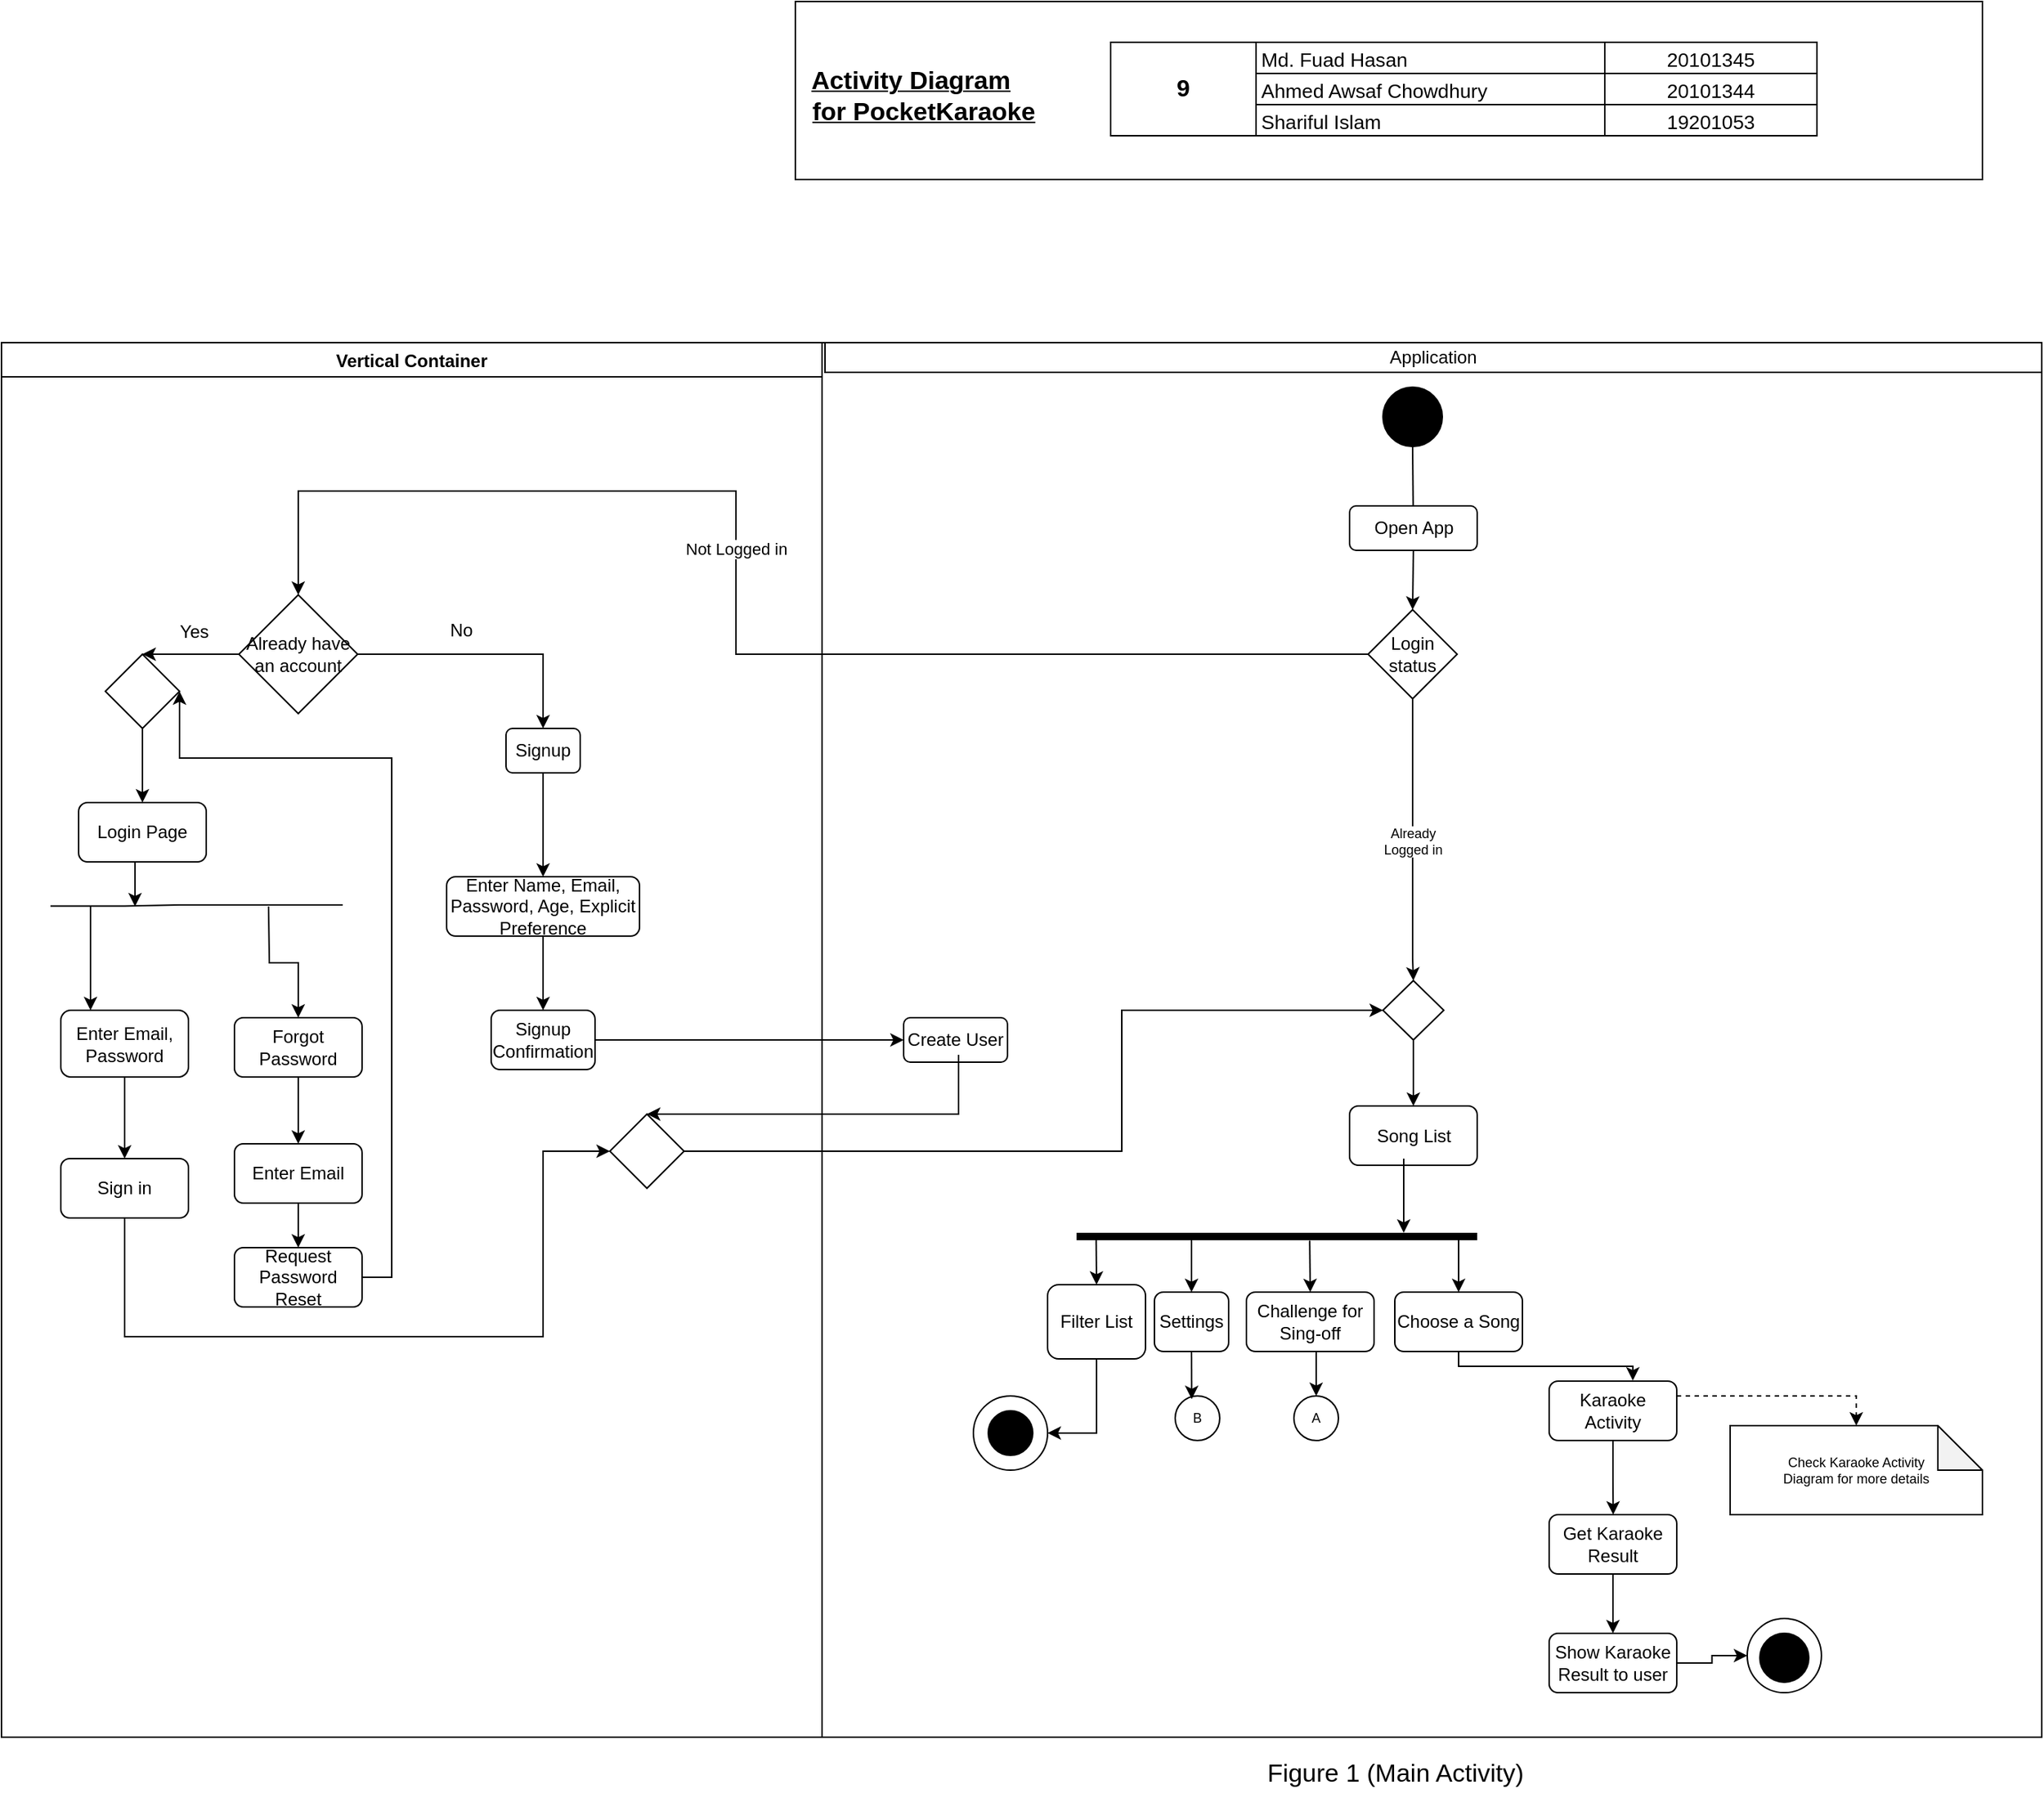<mxfile version="17.4.6" type="github" pages="3">
  <diagram id="SwOlQ44JjjMgAEKJbSNY" name="Page-1">
    <mxGraphModel dx="1823" dy="1849" grid="1" gridSize="10" guides="1" tooltips="1" connect="1" arrows="1" fold="1" page="1" pageScale="1" pageWidth="827" pageHeight="1169" math="0" shadow="0">
      <root>
        <mxCell id="0" />
        <mxCell id="1" parent="0" />
        <mxCell id="uw0qicSW6IMUKsuldhP9-32" value="" style="rounded=0;whiteSpace=wrap;html=1;" vertex="1" parent="1">
          <mxGeometry x="8" y="210" width="822" height="940" as="geometry" />
        </mxCell>
        <mxCell id="iXzzo_EkwVrkB9ciiKz4-1" value="" style="ellipse;whiteSpace=wrap;html=1;aspect=fixed;fillColor=#000;" parent="1" vertex="1">
          <mxGeometry x="386" y="240" width="40" height="40" as="geometry" />
        </mxCell>
        <mxCell id="Ku8oSR4c3wsGzaAqycs_-16" value="&lt;div&gt;Already&lt;/div&gt;&lt;div&gt;Logged in&lt;/div&gt;" style="edgeStyle=orthogonalEdgeStyle;rounded=0;orthogonalLoop=1;jettySize=auto;html=1;exitX=0.5;exitY=1;exitDx=0;exitDy=0;fontSize=9;strokeWidth=1;entryX=0.5;entryY=0;entryDx=0;entryDy=0;" parent="1" source="iXzzo_EkwVrkB9ciiKz4-4" target="uw0qicSW6IMUKsuldhP9-25" edge="1">
          <mxGeometry relative="1" as="geometry">
            <mxPoint x="390" y="650" as="targetPoint" />
            <Array as="points">
              <mxPoint x="407" y="625" />
            </Array>
          </mxGeometry>
        </mxCell>
        <mxCell id="iXzzo_EkwVrkB9ciiKz4-4" value="Login status" style="rhombus;whiteSpace=wrap;html=1;fillColor=none;" parent="1" vertex="1">
          <mxGeometry x="376" y="390" width="60" height="60" as="geometry" />
        </mxCell>
        <mxCell id="iXzzo_EkwVrkB9ciiKz4-9" value="" style="endArrow=classic;html=1;rounded=0;exitX=0.5;exitY=1;exitDx=0;exitDy=0;startArrow=none;entryX=0.5;entryY=0;entryDx=0;entryDy=0;" parent="1" source="iXzzo_EkwVrkB9ciiKz4-2" edge="1" target="iXzzo_EkwVrkB9ciiKz4-4">
          <mxGeometry width="50" height="50" relative="1" as="geometry">
            <mxPoint x="403" y="620" as="sourcePoint" />
            <mxPoint x="407" y="250" as="targetPoint" />
          </mxGeometry>
        </mxCell>
        <mxCell id="iXzzo_EkwVrkB9ciiKz4-11" value="Not Logged in" style="endArrow=classic;html=1;rounded=0;exitX=0;exitY=0.5;exitDx=0;exitDy=0;entryX=0.5;entryY=0;entryDx=0;entryDy=0;" parent="1" source="iXzzo_EkwVrkB9ciiKz4-4" target="lqgJ-i-slD50qV7s-lAw-30" edge="1">
          <mxGeometry x="0.103" width="50" height="50" relative="1" as="geometry">
            <mxPoint x="427" y="240" as="sourcePoint" />
            <mxPoint x="-320" y="300" as="targetPoint" />
            <Array as="points">
              <mxPoint x="-50" y="420" />
              <mxPoint x="-50" y="310" />
              <mxPoint x="-345" y="310" />
            </Array>
            <mxPoint as="offset" />
          </mxGeometry>
        </mxCell>
        <mxCell id="iXzzo_EkwVrkB9ciiKz4-37" value="Song List" style="rounded=1;whiteSpace=wrap;html=1;fillColor=none;" parent="1" vertex="1">
          <mxGeometry x="363.5" y="724.5" width="86" height="40" as="geometry" />
        </mxCell>
        <mxCell id="Ku8oSR4c3wsGzaAqycs_-68" style="edgeStyle=orthogonalEdgeStyle;rounded=0;orthogonalLoop=1;jettySize=auto;html=1;exitX=0.5;exitY=1;exitDx=0;exitDy=0;entryX=0.656;entryY=-0.01;entryDx=0;entryDy=0;entryPerimeter=0;fontSize=9;strokeWidth=1;" parent="1" source="GEpKxGbeazpcBlI93rhA-2" target="GEpKxGbeazpcBlI93rhA-10" edge="1">
          <mxGeometry relative="1" as="geometry">
            <Array as="points">
              <mxPoint x="437" y="900" />
              <mxPoint x="554" y="900" />
            </Array>
          </mxGeometry>
        </mxCell>
        <mxCell id="bNm9Ex0dSpKw97dov9-s-2" style="edgeStyle=orthogonalEdgeStyle;rounded=0;orthogonalLoop=1;jettySize=auto;html=1;exitX=0.5;exitY=0;exitDx=0;exitDy=0;fontSize=9;strokeWidth=1;entryX=0.5;entryY=0;entryDx=0;entryDy=0;" parent="1" target="GEpKxGbeazpcBlI93rhA-2" edge="1">
          <mxGeometry relative="1" as="geometry">
            <mxPoint x="437" y="813" as="sourcePoint" />
          </mxGeometry>
        </mxCell>
        <mxCell id="GEpKxGbeazpcBlI93rhA-2" value="Choose a Song" style="rounded=1;whiteSpace=wrap;html=1;fillColor=none;" parent="1" vertex="1">
          <mxGeometry x="394" y="850" width="86" height="40" as="geometry" />
        </mxCell>
        <mxCell id="35vugy0JiGpQjGo1VTVt-1" style="edgeStyle=orthogonalEdgeStyle;rounded=0;orthogonalLoop=1;jettySize=auto;html=1;exitX=0.5;exitY=1;exitDx=0;exitDy=0;fontSize=9;strokeWidth=1;" parent="1" source="GEpKxGbeazpcBlI93rhA-10" edge="1">
          <mxGeometry relative="1" as="geometry">
            <mxPoint x="541.167" y="1000" as="targetPoint" />
          </mxGeometry>
        </mxCell>
        <mxCell id="35vugy0JiGpQjGo1VTVt-5" style="edgeStyle=orthogonalEdgeStyle;rounded=0;orthogonalLoop=1;jettySize=auto;html=1;exitX=1;exitY=0.25;exitDx=0;exitDy=0;entryX=0.5;entryY=0;entryDx=0;entryDy=0;entryPerimeter=0;fontSize=9;strokeWidth=1;dashed=1;" parent="1" source="GEpKxGbeazpcBlI93rhA-10" target="35vugy0JiGpQjGo1VTVt-3" edge="1">
          <mxGeometry relative="1" as="geometry" />
        </mxCell>
        <mxCell id="GEpKxGbeazpcBlI93rhA-10" value="Karaoke Activity" style="rounded=1;whiteSpace=wrap;html=1;fillColor=none;" parent="1" vertex="1">
          <mxGeometry x="498" y="910" width="86" height="40" as="geometry" />
        </mxCell>
        <mxCell id="Ku8oSR4c3wsGzaAqycs_-10" value="" style="ellipse;whiteSpace=wrap;html=1;aspect=fixed;fillColor=none;" parent="1" vertex="1">
          <mxGeometry x="631.5" y="1070" width="50" height="50" as="geometry" />
        </mxCell>
        <mxCell id="Ku8oSR4c3wsGzaAqycs_-11" value="" style="ellipse;whiteSpace=wrap;html=1;aspect=fixed;fillColor=#000;" parent="1" vertex="1">
          <mxGeometry x="640" y="1080" width="33" height="33" as="geometry" />
        </mxCell>
        <mxCell id="Ku8oSR4c3wsGzaAqycs_-53" value="" style="html=1;points=[];perimeter=orthogonalPerimeter;fillColor=#000000;strokeColor=none;direction=south;" parent="1" vertex="1">
          <mxGeometry x="179.5" y="810" width="270" height="5" as="geometry" />
        </mxCell>
        <mxCell id="It7IUri0nWaVNTVK5xb1-4" value="A" style="ellipse;whiteSpace=wrap;html=1;aspect=fixed;fontSize=9;fillColor=none;" parent="1" vertex="1">
          <mxGeometry x="326" y="920" width="30" height="30" as="geometry" />
        </mxCell>
        <mxCell id="bNm9Ex0dSpKw97dov9-s-4" style="edgeStyle=orthogonalEdgeStyle;rounded=0;orthogonalLoop=1;jettySize=auto;html=1;entryX=0.5;entryY=0;entryDx=0;entryDy=0;fontSize=9;strokeWidth=1;" parent="1" target="bNm9Ex0dSpKw97dov9-s-3" edge="1">
          <mxGeometry relative="1" as="geometry">
            <mxPoint x="323" y="814" as="sourcePoint" />
          </mxGeometry>
        </mxCell>
        <mxCell id="TISoO1vhTal3V3uhEc0p-1" style="edgeStyle=orthogonalEdgeStyle;rounded=0;orthogonalLoop=1;jettySize=auto;html=1;exitX=0.5;exitY=1;exitDx=0;exitDy=0;entryX=0.371;entryY=0.071;entryDx=0;entryDy=0;entryPerimeter=0;fontSize=9;strokeWidth=1;" parent="1" source="bNm9Ex0dSpKw97dov9-s-3" target="bNm9Ex0dSpKw97dov9-s-6" edge="1">
          <mxGeometry relative="1" as="geometry" />
        </mxCell>
        <mxCell id="bNm9Ex0dSpKw97dov9-s-3" value="Settings" style="rounded=1;whiteSpace=wrap;html=1;fillColor=none;" parent="1" vertex="1">
          <mxGeometry x="232" y="850" width="50" height="40" as="geometry" />
        </mxCell>
        <mxCell id="bNm9Ex0dSpKw97dov9-s-6" value="B" style="ellipse;whiteSpace=wrap;html=1;aspect=fixed;fontSize=9;fillColor=none;" parent="1" vertex="1">
          <mxGeometry x="246" y="920" width="30" height="30" as="geometry" />
        </mxCell>
        <mxCell id="sTmWJrZEQL3zvbqJN51C-2" style="edgeStyle=orthogonalEdgeStyle;rounded=0;orthogonalLoop=1;jettySize=auto;html=1;exitX=0.829;exitY=0.951;exitDx=0;exitDy=0;entryX=0.5;entryY=0;entryDx=0;entryDy=0;fontSize=9;strokeWidth=1;exitPerimeter=0;" parent="1" source="Ku8oSR4c3wsGzaAqycs_-53" target="sTmWJrZEQL3zvbqJN51C-1" edge="1">
          <mxGeometry relative="1" as="geometry" />
        </mxCell>
        <mxCell id="sTmWJrZEQL3zvbqJN51C-5" style="edgeStyle=orthogonalEdgeStyle;rounded=0;orthogonalLoop=1;jettySize=auto;html=1;exitX=0.5;exitY=1;exitDx=0;exitDy=0;entryX=1;entryY=0.5;entryDx=0;entryDy=0;fontSize=9;strokeWidth=1;" parent="1" source="sTmWJrZEQL3zvbqJN51C-1" target="sTmWJrZEQL3zvbqJN51C-3" edge="1">
          <mxGeometry relative="1" as="geometry" />
        </mxCell>
        <mxCell id="sTmWJrZEQL3zvbqJN51C-1" value="Filter List" style="rounded=1;whiteSpace=wrap;html=1;fillColor=none;" parent="1" vertex="1">
          <mxGeometry x="160" y="845" width="66" height="50" as="geometry" />
        </mxCell>
        <mxCell id="sTmWJrZEQL3zvbqJN51C-3" value="" style="ellipse;whiteSpace=wrap;html=1;aspect=fixed;fillColor=none;" parent="1" vertex="1">
          <mxGeometry x="110" y="920" width="50" height="50" as="geometry" />
        </mxCell>
        <mxCell id="sTmWJrZEQL3zvbqJN51C-4" value="" style="ellipse;whiteSpace=wrap;html=1;aspect=fixed;fillColor=#000;" parent="1" vertex="1">
          <mxGeometry x="120" y="930" width="30" height="30" as="geometry" />
        </mxCell>
        <mxCell id="TISoO1vhTal3V3uhEc0p-5" style="edgeStyle=orthogonalEdgeStyle;rounded=0;orthogonalLoop=1;jettySize=auto;html=1;exitX=1.057;exitY=0.418;exitDx=0;exitDy=0;entryX=0.5;entryY=0;entryDx=0;entryDy=0;fontSize=9;strokeWidth=1;exitPerimeter=0;" parent="1" source="Ku8oSR4c3wsGzaAqycs_-53" target="TISoO1vhTal3V3uhEc0p-2" edge="1">
          <mxGeometry relative="1" as="geometry" />
        </mxCell>
        <mxCell id="TISoO1vhTal3V3uhEc0p-6" style="edgeStyle=orthogonalEdgeStyle;rounded=0;orthogonalLoop=1;jettySize=auto;html=1;exitX=0.5;exitY=1;exitDx=0;exitDy=0;entryX=0.5;entryY=0;entryDx=0;entryDy=0;fontSize=9;strokeWidth=1;" parent="1" source="TISoO1vhTal3V3uhEc0p-2" target="It7IUri0nWaVNTVK5xb1-4" edge="1">
          <mxGeometry relative="1" as="geometry" />
        </mxCell>
        <mxCell id="TISoO1vhTal3V3uhEc0p-2" value="Challenge for Sing-off" style="rounded=1;whiteSpace=wrap;html=1;fillColor=none;" parent="1" vertex="1">
          <mxGeometry x="294" y="850" width="86" height="40" as="geometry" />
        </mxCell>
        <mxCell id="35vugy0JiGpQjGo1VTVt-8" style="edgeStyle=orthogonalEdgeStyle;rounded=0;orthogonalLoop=1;jettySize=auto;html=1;exitX=0.5;exitY=1;exitDx=0;exitDy=0;entryX=0.5;entryY=0;entryDx=0;entryDy=0;fontSize=9;strokeWidth=1;" parent="1" source="35vugy0JiGpQjGo1VTVt-2" target="35vugy0JiGpQjGo1VTVt-7" edge="1">
          <mxGeometry relative="1" as="geometry" />
        </mxCell>
        <mxCell id="35vugy0JiGpQjGo1VTVt-2" value="Get Karaoke Result" style="rounded=1;whiteSpace=wrap;html=1;fillColor=none;" parent="1" vertex="1">
          <mxGeometry x="498" y="1000" width="86" height="40" as="geometry" />
        </mxCell>
        <mxCell id="35vugy0JiGpQjGo1VTVt-3" value="&lt;div&gt;Check Karaoke Activity&lt;/div&gt;&lt;div&gt;Diagram for more details&lt;/div&gt;" style="shape=note;whiteSpace=wrap;html=1;backgroundOutline=1;darkOpacity=0.05;fontSize=9;fillColor=none;" parent="1" vertex="1">
          <mxGeometry x="620" y="940" width="170" height="60" as="geometry" />
        </mxCell>
        <mxCell id="A9UI2NHBW07oBqZgxvTc-1" style="edgeStyle=orthogonalEdgeStyle;rounded=0;orthogonalLoop=1;jettySize=auto;html=1;exitX=1;exitY=0.5;exitDx=0;exitDy=0;entryX=0;entryY=0.5;entryDx=0;entryDy=0;" parent="1" source="35vugy0JiGpQjGo1VTVt-7" target="Ku8oSR4c3wsGzaAqycs_-10" edge="1">
          <mxGeometry relative="1" as="geometry" />
        </mxCell>
        <mxCell id="35vugy0JiGpQjGo1VTVt-7" value="Show Karaoke Result to user" style="rounded=1;whiteSpace=wrap;html=1;fillColor=none;" parent="1" vertex="1">
          <mxGeometry x="498" y="1080" width="86" height="40" as="geometry" />
        </mxCell>
        <mxCell id="E5jYNcYpyVN1vQUPkAMD-12" value="&lt;div align=&quot;left&quot;&gt;&lt;u&gt;&lt;b&gt;&lt;font style=&quot;font-size: 17px&quot;&gt;&lt;br&gt;&lt;/font&gt;&lt;/b&gt;&lt;/u&gt;&lt;/div&gt;&lt;div align=&quot;left&quot;&gt;&lt;u&gt;&lt;b&gt;&lt;font style=&quot;font-size: 17px&quot;&gt;&lt;br&gt;&lt;/font&gt;&lt;/b&gt;&lt;/u&gt;&lt;/div&gt;&lt;div align=&quot;left&quot;&gt;&lt;u&gt;&lt;b&gt;&lt;font style=&quot;font-size: 17px&quot;&gt;&lt;/font&gt;&lt;/b&gt;&lt;/u&gt;&lt;b&gt;&lt;font style=&quot;font-size: 17px&quot;&gt;&lt;span style=&quot;white-space: pre&quot;&gt;&lt;span style=&quot;white-space: pre&quot;&gt; &lt;/span&gt; &lt;/span&gt;&lt;/font&gt;&lt;/b&gt;&lt;u&gt;&lt;b&gt;&lt;font style=&quot;font-size: 17px&quot;&gt;Activity Diagram&lt;/font&gt;&lt;/b&gt;&lt;/u&gt;&lt;/div&gt;&lt;div align=&quot;left&quot;&gt;&lt;u&gt;&lt;b&gt;&lt;font style=&quot;font-size: 17px&quot;&gt;&lt;/font&gt;&lt;/b&gt;&lt;/u&gt;&lt;b&gt;&lt;font style=&quot;font-size: 17px&quot;&gt;&lt;span style=&quot;white-space: pre&quot;&gt;&lt;span style=&quot;white-space: pre&quot;&gt; &lt;/span&gt; &lt;/span&gt;&lt;/font&gt;&lt;/b&gt;&lt;u&gt;&lt;b&gt;&lt;font style=&quot;font-size: 17px&quot;&gt;for PocketKaraoke&lt;/font&gt;&lt;/b&gt;&lt;/u&gt;&lt;/div&gt;&lt;div align=&quot;left&quot;&gt;&lt;br&gt;&lt;/div&gt;&lt;div align=&quot;left&quot;&gt;&lt;br&gt;&lt;/div&gt;&lt;div align=&quot;left&quot;&gt;&lt;br&gt;&lt;/div&gt;" style="rounded=0;whiteSpace=wrap;html=1;fontSize=9;fillColor=none;align=left;" parent="1" vertex="1">
          <mxGeometry x="-10" y="-20" width="800" height="120" as="geometry" />
        </mxCell>
        <mxCell id="E5jYNcYpyVN1vQUPkAMD-13" value="&lt;table dir=&quot;ltr&quot; style=&quot;table-layout: fixed ; font-size: 10pt ; font-family: &amp;quot;arial&amp;quot; ; width: 0px ; border-collapse: collapse ; border: none&quot; cellspacing=&quot;0&quot; cellpadding=&quot;0&quot; border=&quot;1&quot;&gt;&lt;colgroup&gt;&lt;col width=&quot;98&quot;&gt;&lt;col width=&quot;235&quot;&gt;&lt;col width=&quot;143&quot;&gt;&lt;/colgroup&gt;&lt;tbody&gt;&lt;tr style=&quot;height: 21px&quot;&gt;&lt;td style=&quot;border-color: rgb(0, 0, 0); border-style: solid; border-width: 1px; overflow: hidden; padding: 0px 3px; vertical-align: middle; font-size: 12pt; font-weight: bold; overflow-wrap: break-word; text-align: center;&quot; rowspan=&quot;3&quot; colspan=&quot;1&quot;&gt;&lt;span&gt;&lt;div style=&quot;max-height: 63px&quot;&gt;9&lt;/div&gt;&lt;/span&gt;&lt;/td&gt;&lt;td style=&quot;border-top: 1px solid rgb(0, 0, 0); border-right: 1px solid rgb(0, 0, 0); border-bottom: 1px solid rgb(0, 0, 0); overflow: hidden; padding: 0px 3px; vertical-align: bottom; overflow-wrap: break-word;&quot;&gt;Md. Fuad Hasan&lt;/td&gt;&lt;td style=&quot;border-top: 1px solid rgb(0, 0, 0); border-right: 1px solid rgb(0, 0, 0); border-bottom: 1px solid rgb(0, 0, 0); overflow: hidden; padding: 0px 3px; vertical-align: bottom; overflow-wrap: break-word; text-align: center;&quot;&gt;20101345&lt;/td&gt;&lt;/tr&gt;&lt;tr style=&quot;height: 21px&quot;&gt;&lt;td style=&quot;border-right: 1px solid rgb(0, 0, 0); border-bottom: 1px solid rgb(0, 0, 0); overflow: hidden; padding: 0px 3px; vertical-align: bottom; overflow-wrap: break-word;&quot;&gt;Ahmed Awsaf Chowdhury&lt;/td&gt;&lt;td style=&quot;border-right: 1px solid rgb(0, 0, 0); border-bottom: 1px solid rgb(0, 0, 0); overflow: hidden; padding: 0px 3px; vertical-align: bottom; overflow-wrap: break-word; text-align: center;&quot;&gt;20101344&lt;/td&gt;&lt;/tr&gt;&lt;tr style=&quot;height: 21px&quot;&gt;&lt;td style=&quot;border-right: 1px solid rgb(0, 0, 0); border-bottom: 1px solid rgb(0, 0, 0); overflow: hidden; padding: 0px 3px; vertical-align: bottom; overflow-wrap: break-word;&quot;&gt;Shariful Islam&lt;/td&gt;&lt;td style=&quot;border-right: 1px solid rgb(0, 0, 0); border-bottom: 1px solid rgb(0, 0, 0); overflow: hidden; padding: 0px 3px; vertical-align: bottom; overflow-wrap: break-word; text-align: center;&quot;&gt;19201053&lt;/td&gt;&lt;/tr&gt;&lt;/tbody&gt;&lt;/table&gt;" style="text;whiteSpace=wrap;html=1;" parent="1" vertex="1">
          <mxGeometry x="200" width="500" height="80" as="geometry" />
        </mxCell>
        <mxCell id="Iztrir2imT0JGZdteM_K-1" value="Figure 1 (Main Activity)" style="text;html=1;align=center;verticalAlign=middle;resizable=0;points=[];autosize=1;strokeColor=none;fillColor=none;fontSize=17;" parent="1" vertex="1">
          <mxGeometry x="299" y="1160" width="190" height="30" as="geometry" />
        </mxCell>
        <mxCell id="lqgJ-i-slD50qV7s-lAw-3" value="Vertical Container" style="swimlane;" vertex="1" parent="1">
          <mxGeometry x="-545" y="210" width="553" height="940" as="geometry" />
        </mxCell>
        <mxCell id="iXzzo_EkwVrkB9ciiKz4-7" value="Login Page" style="rounded=1;whiteSpace=wrap;html=1;fillColor=none;" parent="lqgJ-i-slD50qV7s-lAw-3" vertex="1">
          <mxGeometry x="52" y="310" width="86" height="40" as="geometry" />
        </mxCell>
        <mxCell id="iXzzo_EkwVrkB9ciiKz4-30" value="Signup" style="rounded=1;whiteSpace=wrap;html=1;fillColor=none;" parent="lqgJ-i-slD50qV7s-lAw-3" vertex="1">
          <mxGeometry x="340" y="260" width="50" height="30" as="geometry" />
        </mxCell>
        <mxCell id="iXzzo_EkwVrkB9ciiKz4-31" value="" style="edgeStyle=orthogonalEdgeStyle;rounded=0;orthogonalLoop=1;jettySize=auto;html=1;strokeWidth=1;entryX=0.5;entryY=0;entryDx=0;entryDy=0;exitX=1;exitY=0.5;exitDx=0;exitDy=0;" parent="lqgJ-i-slD50qV7s-lAw-3" target="iXzzo_EkwVrkB9ciiKz4-30" edge="1" source="lqgJ-i-slD50qV7s-lAw-30">
          <mxGeometry relative="1" as="geometry">
            <mxPoint x="110" y="355" as="sourcePoint" />
            <mxPoint x="-26.0" y="400" as="targetPoint" />
          </mxGeometry>
        </mxCell>
        <mxCell id="iXzzo_EkwVrkB9ciiKz4-34" value="Enter Name, Email, Password, Age, Explicit Preference" style="rounded=1;whiteSpace=wrap;html=1;fillColor=none;" parent="lqgJ-i-slD50qV7s-lAw-3" vertex="1">
          <mxGeometry x="300" y="360" width="130" height="40" as="geometry" />
        </mxCell>
        <mxCell id="iXzzo_EkwVrkB9ciiKz4-35" value="" style="edgeStyle=orthogonalEdgeStyle;rounded=0;orthogonalLoop=1;jettySize=auto;html=1;strokeWidth=1;exitX=0.5;exitY=1;exitDx=0;exitDy=0;entryX=0.5;entryY=0;entryDx=0;entryDy=0;" parent="lqgJ-i-slD50qV7s-lAw-3" source="iXzzo_EkwVrkB9ciiKz4-30" target="iXzzo_EkwVrkB9ciiKz4-34" edge="1">
          <mxGeometry relative="1" as="geometry">
            <mxPoint x="-26" y="440" as="sourcePoint" />
            <mxPoint x="-26" y="480" as="targetPoint" />
          </mxGeometry>
        </mxCell>
        <mxCell id="iXzzo_EkwVrkB9ciiKz4-46" value="Signup Confirmation" style="rounded=1;whiteSpace=wrap;html=1;fillColor=none;" parent="lqgJ-i-slD50qV7s-lAw-3" vertex="1">
          <mxGeometry x="330" y="450" width="70" height="40" as="geometry" />
        </mxCell>
        <mxCell id="iXzzo_EkwVrkB9ciiKz4-47" style="edgeStyle=orthogonalEdgeStyle;rounded=0;orthogonalLoop=1;jettySize=auto;html=1;exitX=0.5;exitY=1;exitDx=0;exitDy=0;entryX=0.5;entryY=0;entryDx=0;entryDy=0;strokeWidth=1;" parent="lqgJ-i-slD50qV7s-lAw-3" source="iXzzo_EkwVrkB9ciiKz4-34" target="iXzzo_EkwVrkB9ciiKz4-46" edge="1">
          <mxGeometry relative="1" as="geometry" />
        </mxCell>
        <mxCell id="Ku8oSR4c3wsGzaAqycs_-1" style="edgeStyle=orthogonalEdgeStyle;rounded=0;orthogonalLoop=1;jettySize=auto;html=1;entryX=0.5;entryY=0;entryDx=0;entryDy=0;strokeWidth=1;" parent="lqgJ-i-slD50qV7s-lAw-3" target="Ku8oSR4c3wsGzaAqycs_-2" edge="1">
          <mxGeometry relative="1" as="geometry">
            <mxPoint x="180" y="380" as="sourcePoint" />
          </mxGeometry>
        </mxCell>
        <mxCell id="lqgJ-i-slD50qV7s-lAw-30" value="Already have an account" style="rhombus;whiteSpace=wrap;html=1;" vertex="1" parent="lqgJ-i-slD50qV7s-lAw-3">
          <mxGeometry x="160" y="170" width="80" height="80" as="geometry" />
        </mxCell>
        <mxCell id="lqgJ-i-slD50qV7s-lAw-32" value="" style="endArrow=classic;html=1;rounded=0;entryX=0.5;entryY=0;entryDx=0;entryDy=0;exitX=0.5;exitY=1;exitDx=0;exitDy=0;startArrow=none;" edge="1" parent="lqgJ-i-slD50qV7s-lAw-3" source="lqgJ-i-slD50qV7s-lAw-35" target="iXzzo_EkwVrkB9ciiKz4-7">
          <mxGeometry width="50" height="50" relative="1" as="geometry">
            <mxPoint x="94" y="210" as="sourcePoint" />
            <mxPoint x="100" y="210" as="targetPoint" />
            <Array as="points" />
          </mxGeometry>
        </mxCell>
        <mxCell id="lqgJ-i-slD50qV7s-lAw-35" value="" style="rhombus;whiteSpace=wrap;html=1;" vertex="1" parent="lqgJ-i-slD50qV7s-lAw-3">
          <mxGeometry x="70" y="210" width="50" height="50" as="geometry" />
        </mxCell>
        <mxCell id="lqgJ-i-slD50qV7s-lAw-38" value="" style="endArrow=none;html=1;rounded=0;" edge="1" parent="lqgJ-i-slD50qV7s-lAw-3">
          <mxGeometry width="50" height="50" relative="1" as="geometry">
            <mxPoint x="33" y="379.75" as="sourcePoint" />
            <mxPoint x="230" y="379" as="targetPoint" />
            <Array as="points">
              <mxPoint x="83" y="379.75" />
              <mxPoint x="120" y="379" />
              <mxPoint x="140" y="379" />
            </Array>
          </mxGeometry>
        </mxCell>
        <mxCell id="iXzzo_EkwVrkB9ciiKz4-18" value="Enter Email, Password" style="rounded=1;whiteSpace=wrap;html=1;fillColor=none;" parent="lqgJ-i-slD50qV7s-lAw-3" vertex="1">
          <mxGeometry x="40" y="450" width="86" height="45" as="geometry" />
        </mxCell>
        <mxCell id="uw0qicSW6IMUKsuldhP9-13" value="" style="endArrow=classic;html=1;rounded=0;" edge="1" parent="lqgJ-i-slD50qV7s-lAw-3">
          <mxGeometry width="50" height="50" relative="1" as="geometry">
            <mxPoint x="90" y="350" as="sourcePoint" />
            <mxPoint x="90" y="380" as="targetPoint" />
          </mxGeometry>
        </mxCell>
        <mxCell id="uw0qicSW6IMUKsuldhP9-14" value="" style="endArrow=classic;html=1;rounded=0;" edge="1" parent="lqgJ-i-slD50qV7s-lAw-3">
          <mxGeometry width="50" height="50" relative="1" as="geometry">
            <mxPoint x="60" y="380" as="sourcePoint" />
            <mxPoint x="60" y="450" as="targetPoint" />
          </mxGeometry>
        </mxCell>
        <mxCell id="iXzzo_EkwVrkB9ciiKz4-23" value="Sign in" style="rounded=1;whiteSpace=wrap;html=1;fillColor=none;" parent="lqgJ-i-slD50qV7s-lAw-3" vertex="1">
          <mxGeometry x="40" y="550" width="86" height="40" as="geometry" />
        </mxCell>
        <mxCell id="iXzzo_EkwVrkB9ciiKz4-24" value="" style="edgeStyle=orthogonalEdgeStyle;rounded=0;orthogonalLoop=1;jettySize=auto;html=1;strokeWidth=1;" parent="lqgJ-i-slD50qV7s-lAw-3" source="iXzzo_EkwVrkB9ciiKz4-18" target="iXzzo_EkwVrkB9ciiKz4-23" edge="1">
          <mxGeometry relative="1" as="geometry" />
        </mxCell>
        <mxCell id="Ku8oSR4c3wsGzaAqycs_-2" value="Forgot Password" style="rounded=1;whiteSpace=wrap;html=1;fillColor=none;" parent="lqgJ-i-slD50qV7s-lAw-3" vertex="1">
          <mxGeometry x="157" y="455" width="86" height="40" as="geometry" />
        </mxCell>
        <mxCell id="Ku8oSR4c3wsGzaAqycs_-4" value="Enter Email" style="rounded=1;whiteSpace=wrap;html=1;fillColor=none;" parent="lqgJ-i-slD50qV7s-lAw-3" vertex="1">
          <mxGeometry x="157" y="540" width="86" height="40" as="geometry" />
        </mxCell>
        <mxCell id="Ku8oSR4c3wsGzaAqycs_-5" value="" style="edgeStyle=orthogonalEdgeStyle;rounded=0;orthogonalLoop=1;jettySize=auto;html=1;strokeWidth=1;exitX=0.5;exitY=1;exitDx=0;exitDy=0;entryX=0.5;entryY=0;entryDx=0;entryDy=0;" parent="lqgJ-i-slD50qV7s-lAw-3" source="Ku8oSR4c3wsGzaAqycs_-2" target="Ku8oSR4c3wsGzaAqycs_-4" edge="1">
          <mxGeometry relative="1" as="geometry">
            <mxPoint x="418" y="460" as="sourcePoint" />
            <mxPoint x="418" y="500" as="targetPoint" />
          </mxGeometry>
        </mxCell>
        <mxCell id="Ku8oSR4c3wsGzaAqycs_-7" value="Request Password Reset" style="rounded=1;whiteSpace=wrap;html=1;fillColor=none;" parent="lqgJ-i-slD50qV7s-lAw-3" vertex="1">
          <mxGeometry x="157" y="610" width="86" height="40" as="geometry" />
        </mxCell>
        <mxCell id="Ku8oSR4c3wsGzaAqycs_-3" style="edgeStyle=orthogonalEdgeStyle;rounded=0;orthogonalLoop=1;jettySize=auto;html=1;exitX=0.5;exitY=1;exitDx=0;exitDy=0;entryX=0.5;entryY=0;entryDx=0;entryDy=0;strokeWidth=1;" parent="lqgJ-i-slD50qV7s-lAw-3" source="Ku8oSR4c3wsGzaAqycs_-4" target="Ku8oSR4c3wsGzaAqycs_-7" edge="1">
          <mxGeometry relative="1" as="geometry" />
        </mxCell>
        <mxCell id="Ku8oSR4c3wsGzaAqycs_-28" style="edgeStyle=orthogonalEdgeStyle;rounded=0;orthogonalLoop=1;jettySize=auto;html=1;exitX=1;exitY=0.5;exitDx=0;exitDy=0;fontSize=9;strokeWidth=1;entryX=1;entryY=0.5;entryDx=0;entryDy=0;" parent="lqgJ-i-slD50qV7s-lAw-3" source="Ku8oSR4c3wsGzaAqycs_-7" target="lqgJ-i-slD50qV7s-lAw-35" edge="1">
          <mxGeometry relative="1" as="geometry">
            <mxPoint x="270" y="290" as="targetPoint" />
            <Array as="points">
              <mxPoint x="263" y="630" />
              <mxPoint x="263" y="280" />
              <mxPoint x="120" y="280" />
            </Array>
          </mxGeometry>
        </mxCell>
        <mxCell id="uw0qicSW6IMUKsuldhP9-17" value="" style="endArrow=classic;html=1;rounded=0;entryX=0.5;entryY=0;entryDx=0;entryDy=0;exitX=0;exitY=0.5;exitDx=0;exitDy=0;" edge="1" parent="lqgJ-i-slD50qV7s-lAw-3" source="lqgJ-i-slD50qV7s-lAw-30" target="lqgJ-i-slD50qV7s-lAw-35">
          <mxGeometry width="50" height="50" relative="1" as="geometry">
            <mxPoint x="110" y="210" as="sourcePoint" />
            <mxPoint x="160" y="160" as="targetPoint" />
          </mxGeometry>
        </mxCell>
        <mxCell id="uw0qicSW6IMUKsuldhP9-19" value="" style="endArrow=classic;html=1;rounded=0;exitX=0.5;exitY=1;exitDx=0;exitDy=0;entryX=0;entryY=0.5;entryDx=0;entryDy=0;" edge="1" parent="lqgJ-i-slD50qV7s-lAw-3" source="iXzzo_EkwVrkB9ciiKz4-23" target="uw0qicSW6IMUKsuldhP9-20">
          <mxGeometry width="50" height="50" relative="1" as="geometry">
            <mxPoint x="60" y="670" as="sourcePoint" />
            <mxPoint x="100" y="680" as="targetPoint" />
            <Array as="points">
              <mxPoint x="83" y="670" />
              <mxPoint x="365" y="670" />
              <mxPoint x="365" y="545" />
            </Array>
          </mxGeometry>
        </mxCell>
        <mxCell id="uw0qicSW6IMUKsuldhP9-20" value="" style="rhombus;whiteSpace=wrap;html=1;" vertex="1" parent="lqgJ-i-slD50qV7s-lAw-3">
          <mxGeometry x="410" y="520" width="50" height="50" as="geometry" />
        </mxCell>
        <mxCell id="uw0qicSW6IMUKsuldhP9-36" value="No" style="text;html=1;strokeColor=none;fillColor=none;align=center;verticalAlign=middle;whiteSpace=wrap;rounded=0;" vertex="1" parent="lqgJ-i-slD50qV7s-lAw-3">
          <mxGeometry x="280" y="179" width="60" height="30" as="geometry" />
        </mxCell>
        <mxCell id="uw0qicSW6IMUKsuldhP9-37" value="Yes" style="text;html=1;strokeColor=none;fillColor=none;align=center;verticalAlign=middle;whiteSpace=wrap;rounded=0;" vertex="1" parent="lqgJ-i-slD50qV7s-lAw-3">
          <mxGeometry x="100" y="180" width="60" height="30" as="geometry" />
        </mxCell>
        <mxCell id="Ku8oSR4c3wsGzaAqycs_-38" value="Create User" style="rounded=1;whiteSpace=wrap;html=1;fillColor=none;" parent="1" vertex="1">
          <mxGeometry x="63" y="665" width="70" height="30" as="geometry" />
        </mxCell>
        <mxCell id="Ku8oSR4c3wsGzaAqycs_-40" style="edgeStyle=orthogonalEdgeStyle;rounded=0;orthogonalLoop=1;jettySize=auto;html=1;entryX=0.5;entryY=0;entryDx=0;entryDy=0;fontSize=9;strokeWidth=1;" parent="1" target="uw0qicSW6IMUKsuldhP9-20" edge="1">
          <mxGeometry relative="1" as="geometry">
            <mxPoint x="100" y="690" as="sourcePoint" />
            <Array as="points">
              <mxPoint x="100" y="730" />
            </Array>
          </mxGeometry>
        </mxCell>
        <mxCell id="uw0qicSW6IMUKsuldhP9-22" value="" style="endArrow=classic;html=1;rounded=0;entryX=0;entryY=0.5;entryDx=0;entryDy=0;exitX=1;exitY=0.5;exitDx=0;exitDy=0;" edge="1" parent="1" source="iXzzo_EkwVrkB9ciiKz4-46" target="Ku8oSR4c3wsGzaAqycs_-38">
          <mxGeometry width="50" height="50" relative="1" as="geometry">
            <mxPoint x="-80" y="630" as="sourcePoint" />
            <mxPoint x="-30" y="580" as="targetPoint" />
          </mxGeometry>
        </mxCell>
        <mxCell id="iXzzo_EkwVrkB9ciiKz4-2" value="Open App" style="rounded=1;whiteSpace=wrap;html=1;fillColor=none;" parent="1" vertex="1">
          <mxGeometry x="363.5" y="320" width="86" height="30" as="geometry" />
        </mxCell>
        <mxCell id="uw0qicSW6IMUKsuldhP9-23" value="" style="endArrow=none;html=1;rounded=0;exitX=0.5;exitY=1;exitDx=0;exitDy=0;" edge="1" parent="1" source="iXzzo_EkwVrkB9ciiKz4-1" target="iXzzo_EkwVrkB9ciiKz4-2">
          <mxGeometry width="50" height="50" relative="1" as="geometry">
            <mxPoint x="407" y="190" as="sourcePoint" />
            <mxPoint x="407" y="250" as="targetPoint" />
          </mxGeometry>
        </mxCell>
        <mxCell id="uw0qicSW6IMUKsuldhP9-25" value="" style="rhombus;whiteSpace=wrap;html=1;" vertex="1" parent="1">
          <mxGeometry x="386" y="640" width="41" height="40" as="geometry" />
        </mxCell>
        <mxCell id="uw0qicSW6IMUKsuldhP9-26" value="" style="endArrow=classic;html=1;rounded=0;exitX=1;exitY=0.5;exitDx=0;exitDy=0;entryX=0;entryY=0.5;entryDx=0;entryDy=0;" edge="1" parent="1" source="uw0qicSW6IMUKsuldhP9-20" target="uw0qicSW6IMUKsuldhP9-25">
          <mxGeometry width="50" height="50" relative="1" as="geometry">
            <mxPoint x="60" y="810" as="sourcePoint" />
            <mxPoint x="110" y="760" as="targetPoint" />
            <Array as="points">
              <mxPoint x="210" y="755" />
              <mxPoint x="210" y="660" />
            </Array>
          </mxGeometry>
        </mxCell>
        <mxCell id="uw0qicSW6IMUKsuldhP9-30" value="" style="endArrow=classic;html=1;rounded=0;entryX=0.5;entryY=0;entryDx=0;entryDy=0;exitX=0.5;exitY=1;exitDx=0;exitDy=0;" edge="1" parent="1" source="uw0qicSW6IMUKsuldhP9-25" target="iXzzo_EkwVrkB9ciiKz4-37">
          <mxGeometry width="50" height="50" relative="1" as="geometry">
            <mxPoint x="470" y="700" as="sourcePoint" />
            <mxPoint x="520" y="650" as="targetPoint" />
          </mxGeometry>
        </mxCell>
        <mxCell id="uw0qicSW6IMUKsuldhP9-31" value="" style="endArrow=classic;html=1;rounded=0;" edge="1" parent="1">
          <mxGeometry width="50" height="50" relative="1" as="geometry">
            <mxPoint x="400" y="760" as="sourcePoint" />
            <mxPoint x="400" y="810" as="targetPoint" />
          </mxGeometry>
        </mxCell>
        <mxCell id="uw0qicSW6IMUKsuldhP9-34" value="Application" style="rounded=0;whiteSpace=wrap;html=1;" vertex="1" parent="1">
          <mxGeometry x="10" y="210" width="820" height="20" as="geometry" />
        </mxCell>
      </root>
    </mxGraphModel>
  </diagram>
  <diagram id="JBQ7mL_UA6xaDC7Lzs7e" name="Page-2">
    <mxGraphModel dx="946" dy="646" grid="1" gridSize="10" guides="1" tooltips="1" connect="1" arrows="1" fold="1" page="1" pageScale="1" pageWidth="827" pageHeight="1169" math="0" shadow="0">
      <root>
        <mxCell id="6dTAI8lzsTf6EWsbhZZA-0" />
        <mxCell id="6dTAI8lzsTf6EWsbhZZA-1" parent="6dTAI8lzsTf6EWsbhZZA-0" />
        <mxCell id="livz4g2hSIIBDJ7oqXg1-0" value="" style="rounded=0;whiteSpace=wrap;html=1;fontSize=17;fillColor=none;" parent="6dTAI8lzsTf6EWsbhZZA-1" vertex="1">
          <mxGeometry x="36" y="70" width="754" height="790" as="geometry" />
        </mxCell>
        <mxCell id="V8HO4vzaNfki4f1Nev2t-0" style="edgeStyle=orthogonalEdgeStyle;rounded=0;orthogonalLoop=1;jettySize=auto;html=1;exitX=0.5;exitY=1;exitDx=0;exitDy=0;fontSize=9;strokeWidth=1;entryX=-0.2;entryY=0.527;entryDx=0;entryDy=0;entryPerimeter=0;" parent="6dTAI8lzsTf6EWsbhZZA-1" source="1eK3CummqFvWLiUxDRHZ-0" target="eK0c-Ri7cS91q-Lv8qHW-1" edge="1">
          <mxGeometry relative="1" as="geometry">
            <mxPoint x="270" y="160" as="targetPoint" />
          </mxGeometry>
        </mxCell>
        <mxCell id="1eK3CummqFvWLiUxDRHZ-0" value="A" style="ellipse;whiteSpace=wrap;html=1;aspect=fixed;fontSize=9;fillColor=none;" parent="6dTAI8lzsTf6EWsbhZZA-1" vertex="1">
          <mxGeometry x="250" y="100" width="30" height="30" as="geometry" />
        </mxCell>
        <mxCell id="sAre973SK3LctooUeVW1-0" value="" style="ellipse;whiteSpace=wrap;html=1;aspect=fixed;fillColor=none;" parent="6dTAI8lzsTf6EWsbhZZA-1" vertex="1">
          <mxGeometry x="550" y="290" width="50" height="50" as="geometry" />
        </mxCell>
        <mxCell id="sAre973SK3LctooUeVW1-1" value="" style="ellipse;whiteSpace=wrap;html=1;aspect=fixed;fillColor=#000;" parent="6dTAI8lzsTf6EWsbhZZA-1" vertex="1">
          <mxGeometry x="560" y="300" width="30" height="30" as="geometry" />
        </mxCell>
        <mxCell id="PmvNfgJ1Snn2zLtYS_CF-3" style="edgeStyle=orthogonalEdgeStyle;rounded=0;orthogonalLoop=1;jettySize=auto;html=1;exitX=0.5;exitY=1;exitDx=0;exitDy=0;fontSize=9;strokeWidth=1;entryX=1;entryY=0.5;entryDx=0;entryDy=0;" parent="6dTAI8lzsTf6EWsbhZZA-1" source="CkXAXAgCmt9FEh2l3ngX-0" target="sAre973SK3LctooUeVW1-0" edge="1">
          <mxGeometry relative="1" as="geometry">
            <mxPoint x="451" y="320" as="targetPoint" />
            <Array as="points">
              <mxPoint x="733" y="315" />
            </Array>
          </mxGeometry>
        </mxCell>
        <mxCell id="CkXAXAgCmt9FEh2l3ngX-0" value="Set Favorite Genre" style="rounded=1;whiteSpace=wrap;html=1;fillColor=none;" parent="6dTAI8lzsTf6EWsbhZZA-1" vertex="1">
          <mxGeometry x="690" y="210" width="86" height="40" as="geometry" />
        </mxCell>
        <mxCell id="0IbWG7vu3AkiR-kzWMsv-0" style="edgeStyle=orthogonalEdgeStyle;rounded=0;orthogonalLoop=1;jettySize=auto;html=1;exitX=0.5;exitY=1;exitDx=0;exitDy=0;entryX=0.333;entryY=0.503;entryDx=0;entryDy=0;fontSize=9;strokeWidth=1;entryPerimeter=0;" parent="6dTAI8lzsTf6EWsbhZZA-1" source="0IbWG7vu3AkiR-kzWMsv-1" target="IvYvrxatRTnsp2-ZieGR-1" edge="1">
          <mxGeometry relative="1" as="geometry">
            <mxPoint x="676" y="170" as="targetPoint" />
          </mxGeometry>
        </mxCell>
        <mxCell id="0IbWG7vu3AkiR-kzWMsv-1" value="B" style="ellipse;whiteSpace=wrap;html=1;aspect=fixed;fontSize=9;fillColor=none;" parent="6dTAI8lzsTf6EWsbhZZA-1" vertex="1">
          <mxGeometry x="660" y="110" width="30" height="30" as="geometry" />
        </mxCell>
        <mxCell id="IvYvrxatRTnsp2-ZieGR-0" style="edgeStyle=orthogonalEdgeStyle;rounded=0;orthogonalLoop=1;jettySize=auto;html=1;exitX=0.5;exitY=0;exitDx=0;exitDy=0;fontSize=9;strokeWidth=1;entryX=0.5;entryY=0;entryDx=0;entryDy=0;" parent="6dTAI8lzsTf6EWsbhZZA-1" edge="1">
          <mxGeometry relative="1" as="geometry">
            <mxPoint x="737.0" y="173" as="sourcePoint" />
            <mxPoint x="737.0" y="210" as="targetPoint" />
          </mxGeometry>
        </mxCell>
        <mxCell id="IvYvrxatRTnsp2-ZieGR-1" value="" style="html=1;points=[];perimeter=orthogonalPerimeter;fillColor=#000000;strokeColor=none;direction=south;" parent="6dTAI8lzsTf6EWsbhZZA-1" vertex="1">
          <mxGeometry x="600" y="170" width="150" height="5" as="geometry" />
        </mxCell>
        <mxCell id="IvYvrxatRTnsp2-ZieGR-2" style="edgeStyle=orthogonalEdgeStyle;rounded=0;orthogonalLoop=1;jettySize=auto;html=1;exitX=0.834;exitY=0.825;exitDx=0;exitDy=0;entryX=0.5;entryY=0;entryDx=0;entryDy=0;fontSize=9;strokeWidth=1;exitPerimeter=0;" parent="6dTAI8lzsTf6EWsbhZZA-1" source="IvYvrxatRTnsp2-ZieGR-1" target="IvYvrxatRTnsp2-ZieGR-3" edge="1">
          <mxGeometry relative="1" as="geometry">
            <mxPoint x="623" y="210" as="targetPoint" />
          </mxGeometry>
        </mxCell>
        <mxCell id="PmvNfgJ1Snn2zLtYS_CF-2" style="edgeStyle=orthogonalEdgeStyle;rounded=0;orthogonalLoop=1;jettySize=auto;html=1;exitX=0.5;exitY=1;exitDx=0;exitDy=0;entryX=1;entryY=0;entryDx=0;entryDy=0;fontSize=9;strokeWidth=1;" parent="6dTAI8lzsTf6EWsbhZZA-1" source="IvYvrxatRTnsp2-ZieGR-3" target="sAre973SK3LctooUeVW1-0" edge="1">
          <mxGeometry relative="1" as="geometry">
            <Array as="points">
              <mxPoint x="623" y="297" />
            </Array>
          </mxGeometry>
        </mxCell>
        <mxCell id="IvYvrxatRTnsp2-ZieGR-3" value="Explicit Toggle" style="rounded=1;whiteSpace=wrap;html=1;fillColor=none;" parent="6dTAI8lzsTf6EWsbhZZA-1" vertex="1">
          <mxGeometry x="590" y="210" width="66" height="50" as="geometry" />
        </mxCell>
        <mxCell id="eK0c-Ri7cS91q-Lv8qHW-1" value="" style="html=1;points=[];perimeter=orthogonalPerimeter;fillColor=#000000;strokeColor=none;direction=south;" parent="6dTAI8lzsTf6EWsbhZZA-1" vertex="1">
          <mxGeometry x="150" y="170" width="300" height="5" as="geometry" />
        </mxCell>
        <mxCell id="W2jLiPK4qrU0YfdjSIUN-2" style="edgeStyle=orthogonalEdgeStyle;rounded=0;orthogonalLoop=1;jettySize=auto;html=1;exitX=0.5;exitY=1;exitDx=0;exitDy=0;entryX=0.5;entryY=0;entryDx=0;entryDy=0;fontSize=9;strokeWidth=1;" parent="6dTAI8lzsTf6EWsbhZZA-1" source="bWX8wckEvzCnfKdi-1Qq-19" target="W2jLiPK4qrU0YfdjSIUN-0" edge="1">
          <mxGeometry relative="1" as="geometry">
            <mxPoint x="153" y="340.0" as="sourcePoint" />
          </mxGeometry>
        </mxCell>
        <mxCell id="eK0c-Ri7cS91q-Lv8qHW-7" style="edgeStyle=orthogonalEdgeStyle;rounded=0;orthogonalLoop=1;jettySize=auto;html=1;entryX=0.5;entryY=0;entryDx=0;entryDy=0;fontSize=9;strokeWidth=1;exitX=0.734;exitY=0.451;exitDx=0;exitDy=0;exitPerimeter=0;" parent="6dTAI8lzsTf6EWsbhZZA-1" source="eK0c-Ri7cS91q-Lv8qHW-1" edge="1">
          <mxGeometry relative="1" as="geometry">
            <mxPoint x="315" y="180" as="sourcePoint" />
            <mxPoint x="315" y="205.0" as="targetPoint" />
          </mxGeometry>
        </mxCell>
        <mxCell id="eK0c-Ri7cS91q-Lv8qHW-10" style="edgeStyle=orthogonalEdgeStyle;rounded=0;orthogonalLoop=1;jettySize=auto;html=1;exitX=0.833;exitY=0.135;exitDx=0;exitDy=0;entryX=0.5;entryY=0;entryDx=0;entryDy=0;fontSize=9;strokeWidth=1;exitPerimeter=0;" parent="6dTAI8lzsTf6EWsbhZZA-1" source="eK0c-Ri7cS91q-Lv8qHW-1" target="eK0c-Ri7cS91q-Lv8qHW-8" edge="1">
          <mxGeometry relative="1" as="geometry" />
        </mxCell>
        <mxCell id="eK0c-Ri7cS91q-Lv8qHW-11" style="edgeStyle=orthogonalEdgeStyle;rounded=0;orthogonalLoop=1;jettySize=auto;html=1;exitX=1;exitY=0.5;exitDx=0;exitDy=0;fontSize=9;strokeWidth=1;" parent="6dTAI8lzsTf6EWsbhZZA-1" source="eK0c-Ri7cS91q-Lv8qHW-8" target="sAre973SK3LctooUeVW1-0" edge="1">
          <mxGeometry relative="1" as="geometry" />
        </mxCell>
        <mxCell id="bWX8wckEvzCnfKdi-1Qq-28" style="edgeStyle=orthogonalEdgeStyle;rounded=0;orthogonalLoop=1;jettySize=auto;html=1;exitX=0.5;exitY=1;exitDx=0;exitDy=0;entryX=0.5;entryY=0;entryDx=0;entryDy=0;fontSize=9;strokeWidth=1;" parent="6dTAI8lzsTf6EWsbhZZA-1" source="eK0c-Ri7cS91q-Lv8qHW-8" target="bWX8wckEvzCnfKdi-1Qq-26" edge="1">
          <mxGeometry relative="1" as="geometry">
            <Array as="points">
              <mxPoint x="413" y="490" />
              <mxPoint x="335" y="490" />
            </Array>
          </mxGeometry>
        </mxCell>
        <mxCell id="eK0c-Ri7cS91q-Lv8qHW-8" value="Show Challenge History" style="rounded=1;whiteSpace=wrap;html=1;fillColor=none;" parent="6dTAI8lzsTf6EWsbhZZA-1" vertex="1">
          <mxGeometry x="380" y="205" width="66" height="50" as="geometry" />
        </mxCell>
        <mxCell id="v9XiHWw7e5qsVBoWrAgE-7" style="edgeStyle=orthogonalEdgeStyle;rounded=0;orthogonalLoop=1;jettySize=auto;html=1;exitX=1;exitY=0.5;exitDx=0;exitDy=0;entryX=0;entryY=0.5;entryDx=0;entryDy=0;fontSize=9;strokeWidth=1;" parent="6dTAI8lzsTf6EWsbhZZA-1" source="W2jLiPK4qrU0YfdjSIUN-0" target="bWX8wckEvzCnfKdi-1Qq-2" edge="1">
          <mxGeometry relative="1" as="geometry">
            <mxPoint x="153" y="360" as="targetPoint" />
            <Array as="points">
              <mxPoint x="230" y="380" />
              <mxPoint x="230" y="420" />
            </Array>
          </mxGeometry>
        </mxCell>
        <mxCell id="W2jLiPK4qrU0YfdjSIUN-0" value="Choose a Song" style="rounded=1;whiteSpace=wrap;html=1;fillColor=none;" parent="6dTAI8lzsTf6EWsbhZZA-1" vertex="1">
          <mxGeometry x="110" y="360" width="86" height="40" as="geometry" />
        </mxCell>
        <mxCell id="bWX8wckEvzCnfKdi-1Qq-5" style="edgeStyle=orthogonalEdgeStyle;rounded=0;orthogonalLoop=1;jettySize=auto;html=1;exitX=0.5;exitY=1;exitDx=0;exitDy=0;entryX=0.524;entryY=-0.027;entryDx=0;entryDy=0;fontSize=9;strokeWidth=1;entryPerimeter=0;" parent="6dTAI8lzsTf6EWsbhZZA-1" target="bWX8wckEvzCnfKdi-1Qq-2" edge="1">
          <mxGeometry relative="1" as="geometry">
            <mxPoint x="315" y="265.0" as="sourcePoint" />
            <Array as="points">
              <mxPoint x="315" y="390" />
              <mxPoint x="315" y="390" />
            </Array>
          </mxGeometry>
        </mxCell>
        <mxCell id="bWX8wckEvzCnfKdi-1Qq-6" value="Host" style="edgeLabel;html=1;align=center;verticalAlign=middle;resizable=0;points=[];fontSize=9;" parent="bWX8wckEvzCnfKdi-1Qq-5" vertex="1" connectable="0">
          <mxGeometry x="-0.214" y="-1" relative="1" as="geometry">
            <mxPoint as="offset" />
          </mxGeometry>
        </mxCell>
        <mxCell id="bWX8wckEvzCnfKdi-1Qq-1" style="edgeStyle=orthogonalEdgeStyle;rounded=0;orthogonalLoop=1;jettySize=auto;html=1;exitX=1;exitY=0.25;exitDx=0;exitDy=0;entryX=0;entryY=0.5;entryDx=0;entryDy=0;entryPerimeter=0;fontSize=9;strokeWidth=1;dashed=1;" parent="6dTAI8lzsTf6EWsbhZZA-1" source="bWX8wckEvzCnfKdi-1Qq-2" target="bWX8wckEvzCnfKdi-1Qq-4" edge="1">
          <mxGeometry relative="1" as="geometry" />
        </mxCell>
        <mxCell id="bWX8wckEvzCnfKdi-1Qq-12" value="" style="edgeStyle=orthogonalEdgeStyle;rounded=0;orthogonalLoop=1;jettySize=auto;html=1;fontSize=9;strokeWidth=1;exitX=0;exitY=0.75;exitDx=0;exitDy=0;entryX=0.5;entryY=0;entryDx=0;entryDy=0;" parent="6dTAI8lzsTf6EWsbhZZA-1" source="bWX8wckEvzCnfKdi-1Qq-2" target="bWX8wckEvzCnfKdi-1Qq-3" edge="1">
          <mxGeometry relative="1" as="geometry">
            <mxPoint x="300" y="430.004" as="sourcePoint" />
            <Array as="points">
              <mxPoint x="113" y="430" />
            </Array>
          </mxGeometry>
        </mxCell>
        <mxCell id="bWX8wckEvzCnfKdi-1Qq-2" value="Karaoke Activity" style="rounded=1;whiteSpace=wrap;html=1;fillColor=none;" parent="6dTAI8lzsTf6EWsbhZZA-1" vertex="1">
          <mxGeometry x="270" y="400" width="86" height="40" as="geometry" />
        </mxCell>
        <mxCell id="bWX8wckEvzCnfKdi-1Qq-13" value="" style="edgeStyle=orthogonalEdgeStyle;rounded=0;orthogonalLoop=1;jettySize=auto;html=1;fontSize=9;strokeWidth=1;entryX=0.5;entryY=0;entryDx=0;entryDy=0;exitX=0.5;exitY=1;exitDx=0;exitDy=0;" parent="6dTAI8lzsTf6EWsbhZZA-1" source="bWX8wckEvzCnfKdi-1Qq-3" target="bWX8wckEvzCnfKdi-1Qq-8" edge="1">
          <mxGeometry relative="1" as="geometry" />
        </mxCell>
        <mxCell id="bWX8wckEvzCnfKdi-1Qq-3" value="Get Karaoke Result" style="rounded=1;whiteSpace=wrap;html=1;fillColor=none;" parent="6dTAI8lzsTf6EWsbhZZA-1" vertex="1">
          <mxGeometry x="70" y="489.97" width="86" height="40" as="geometry" />
        </mxCell>
        <mxCell id="bWX8wckEvzCnfKdi-1Qq-4" value="&lt;div align=&quot;left&quot;&gt;Check Karaoke &lt;br&gt;&lt;/div&gt;&lt;div align=&quot;left&quot;&gt;Activity Diagram&lt;/div&gt;&lt;div align=&quot;left&quot;&gt;for more details&lt;/div&gt;" style="shape=note;whiteSpace=wrap;html=1;backgroundOutline=1;darkOpacity=0.05;fontSize=9;fillColor=none;align=left;" parent="6dTAI8lzsTf6EWsbhZZA-1" vertex="1">
          <mxGeometry x="430" y="380" width="110" height="60" as="geometry" />
        </mxCell>
        <mxCell id="bWX8wckEvzCnfKdi-1Qq-15" style="edgeStyle=orthogonalEdgeStyle;rounded=0;orthogonalLoop=1;jettySize=auto;html=1;exitX=0.5;exitY=1;exitDx=0;exitDy=0;entryX=0.5;entryY=0;entryDx=0;entryDy=0;fontSize=9;strokeWidth=1;" parent="6dTAI8lzsTf6EWsbhZZA-1" source="bWX8wckEvzCnfKdi-1Qq-8" target="bWX8wckEvzCnfKdi-1Qq-14" edge="1">
          <mxGeometry relative="1" as="geometry" />
        </mxCell>
        <mxCell id="bWX8wckEvzCnfKdi-1Qq-8" value="Wait for opponents Result" style="rounded=1;whiteSpace=wrap;html=1;fillColor=none;" parent="6dTAI8lzsTf6EWsbhZZA-1" vertex="1">
          <mxGeometry x="70" y="569.97" width="86" height="40" as="geometry" />
        </mxCell>
        <mxCell id="bWX8wckEvzCnfKdi-1Qq-25" value="" style="edgeStyle=orthogonalEdgeStyle;rounded=0;orthogonalLoop=1;jettySize=auto;html=1;fontSize=9;strokeWidth=1;entryX=0.5;entryY=0;entryDx=0;entryDy=0;exitX=0.5;exitY=1;exitDx=0;exitDy=0;" parent="6dTAI8lzsTf6EWsbhZZA-1" source="bWX8wckEvzCnfKdi-1Qq-14" target="bWX8wckEvzCnfKdi-1Qq-16" edge="1">
          <mxGeometry relative="1" as="geometry">
            <mxPoint x="140" y="710" as="sourcePoint" />
            <Array as="points" />
          </mxGeometry>
        </mxCell>
        <mxCell id="bWX8wckEvzCnfKdi-1Qq-14" value="Receive opponents Result" style="rounded=1;whiteSpace=wrap;html=1;fillColor=none;" parent="6dTAI8lzsTf6EWsbhZZA-1" vertex="1">
          <mxGeometry x="70" y="649.97" width="86" height="40" as="geometry" />
        </mxCell>
        <mxCell id="lootvOA2nEdp-v8AZ_6A-1" style="edgeStyle=orthogonalEdgeStyle;rounded=0;orthogonalLoop=1;jettySize=auto;html=1;exitX=0.5;exitY=1;exitDx=0;exitDy=0;entryX=0;entryY=0.75;entryDx=0;entryDy=0;fontSize=9;strokeWidth=1;" parent="6dTAI8lzsTf6EWsbhZZA-1" source="bWX8wckEvzCnfKdi-1Qq-16" target="lootvOA2nEdp-v8AZ_6A-0" edge="1">
          <mxGeometry relative="1" as="geometry" />
        </mxCell>
        <mxCell id="bWX8wckEvzCnfKdi-1Qq-16" value="Calculate Challenge Result" style="rounded=1;whiteSpace=wrap;html=1;fillColor=none;" parent="6dTAI8lzsTf6EWsbhZZA-1" vertex="1">
          <mxGeometry x="70" y="729.97" width="86" height="40" as="geometry" />
        </mxCell>
        <mxCell id="bWX8wckEvzCnfKdi-1Qq-18" value="Receive Challenge" style="rounded=1;whiteSpace=wrap;html=1;fillColor=none;" parent="6dTAI8lzsTf6EWsbhZZA-1" vertex="1">
          <mxGeometry x="280" y="205" width="66" height="50" as="geometry" />
        </mxCell>
        <mxCell id="bWX8wckEvzCnfKdi-1Qq-19" value="Send Challenge" style="rounded=1;whiteSpace=wrap;html=1;fillColor=none;" parent="6dTAI8lzsTf6EWsbhZZA-1" vertex="1">
          <mxGeometry x="140" y="205" width="66" height="50" as="geometry" />
        </mxCell>
        <mxCell id="bWX8wckEvzCnfKdi-1Qq-22" style="edgeStyle=orthogonalEdgeStyle;rounded=0;orthogonalLoop=1;jettySize=auto;html=1;entryX=0.5;entryY=0;entryDx=0;entryDy=0;fontSize=9;strokeWidth=1;exitX=0.734;exitY=0.923;exitDx=0;exitDy=0;exitPerimeter=0;" parent="6dTAI8lzsTf6EWsbhZZA-1" source="eK0c-Ri7cS91q-Lv8qHW-1" target="bWX8wckEvzCnfKdi-1Qq-19" edge="1">
          <mxGeometry relative="1" as="geometry">
            <mxPoint x="170" y="175" as="sourcePoint" />
            <mxPoint x="325" y="215.0" as="targetPoint" />
          </mxGeometry>
        </mxCell>
        <mxCell id="bWX8wckEvzCnfKdi-1Qq-26" value="Challenge History" style="rounded=0;whiteSpace=wrap;html=1;fontSize=9;fillColor=none;" parent="6dTAI8lzsTf6EWsbhZZA-1" vertex="1">
          <mxGeometry x="290" y="629.97" width="90" height="40.03" as="geometry" />
        </mxCell>
        <mxCell id="lootvOA2nEdp-v8AZ_6A-2" style="edgeStyle=orthogonalEdgeStyle;rounded=0;orthogonalLoop=1;jettySize=auto;html=1;exitX=1;exitY=0.5;exitDx=0;exitDy=0;entryX=0.5;entryY=1;entryDx=0;entryDy=0;fontSize=9;strokeWidth=1;" parent="6dTAI8lzsTf6EWsbhZZA-1" source="lootvOA2nEdp-v8AZ_6A-0" target="bWX8wckEvzCnfKdi-1Qq-26" edge="1">
          <mxGeometry relative="1" as="geometry" />
        </mxCell>
        <mxCell id="lootvOA2nEdp-v8AZ_6A-3" style="edgeStyle=orthogonalEdgeStyle;rounded=0;orthogonalLoop=1;jettySize=auto;html=1;exitX=1;exitY=0.75;exitDx=0;exitDy=0;entryX=0.5;entryY=1;entryDx=0;entryDy=0;fontSize=9;strokeWidth=1;" parent="6dTAI8lzsTf6EWsbhZZA-1" source="lootvOA2nEdp-v8AZ_6A-0" target="sAre973SK3LctooUeVW1-0" edge="1">
          <mxGeometry relative="1" as="geometry" />
        </mxCell>
        <mxCell id="lootvOA2nEdp-v8AZ_6A-0" value="Save Challenge Result" style="rounded=1;whiteSpace=wrap;html=1;fillColor=none;" parent="6dTAI8lzsTf6EWsbhZZA-1" vertex="1">
          <mxGeometry x="206" y="790" width="86" height="40" as="geometry" />
        </mxCell>
        <mxCell id="DOrexw-Iog4XrlTNtxMJ-0" value="Figure 2 (Main Activity)" style="text;html=1;align=center;verticalAlign=middle;resizable=0;points=[];autosize=1;strokeColor=none;fillColor=none;fontSize=17;" parent="6dTAI8lzsTf6EWsbhZZA-1" vertex="1">
          <mxGeometry x="301" y="860" width="190" height="30" as="geometry" />
        </mxCell>
        <mxCell id="D5DN1lVa9rqEBYUiec6S-2" style="edgeStyle=orthogonalEdgeStyle;rounded=0;orthogonalLoop=1;jettySize=auto;html=1;entryX=0.5;entryY=0;entryDx=0;entryDy=0;" parent="6dTAI8lzsTf6EWsbhZZA-1" source="IvYvrxatRTnsp2-ZieGR-1" target="D5DN1lVa9rqEBYUiec6S-0" edge="1">
          <mxGeometry relative="1" as="geometry" />
        </mxCell>
        <mxCell id="D5DN1lVa9rqEBYUiec6S-5" style="edgeStyle=orthogonalEdgeStyle;rounded=0;orthogonalLoop=1;jettySize=auto;html=1;exitX=0.5;exitY=1;exitDx=0;exitDy=0;entryX=0.5;entryY=0;entryDx=0;entryDy=0;" parent="6dTAI8lzsTf6EWsbhZZA-1" source="D5DN1lVa9rqEBYUiec6S-0" target="D5DN1lVa9rqEBYUiec6S-4" edge="1">
          <mxGeometry relative="1" as="geometry">
            <Array as="points">
              <mxPoint x="677" y="400" />
            </Array>
          </mxGeometry>
        </mxCell>
        <mxCell id="D5DN1lVa9rqEBYUiec6S-0" value="Upgrade membership to remove ads" style="rounded=1;whiteSpace=wrap;html=1;fillColor=none;" parent="6dTAI8lzsTf6EWsbhZZA-1" vertex="1">
          <mxGeometry x="640" y="330" width="70" height="70" as="geometry" />
        </mxCell>
        <mxCell id="D5DN1lVa9rqEBYUiec6S-9" style="edgeStyle=orthogonalEdgeStyle;rounded=0;orthogonalLoop=1;jettySize=auto;html=1;exitX=0.5;exitY=1;exitDx=0;exitDy=0;entryX=0.5;entryY=0;entryDx=0;entryDy=0;" parent="6dTAI8lzsTf6EWsbhZZA-1" source="D5DN1lVa9rqEBYUiec6S-4" target="D5DN1lVa9rqEBYUiec6S-8" edge="1">
          <mxGeometry relative="1" as="geometry" />
        </mxCell>
        <mxCell id="D5DN1lVa9rqEBYUiec6S-4" value="Google play purchase prompt" style="rounded=1;whiteSpace=wrap;html=1;fillColor=none;" parent="6dTAI8lzsTf6EWsbhZZA-1" vertex="1">
          <mxGeometry x="644" y="450" width="66" height="60" as="geometry" />
        </mxCell>
        <mxCell id="D5DN1lVa9rqEBYUiec6S-11" value="&lt;div&gt;Purchase&lt;/div&gt;&lt;div&gt;Successful&lt;br&gt;&lt;/div&gt;" style="edgeStyle=orthogonalEdgeStyle;rounded=0;orthogonalLoop=1;jettySize=auto;html=1;exitX=1;exitY=0.5;exitDx=0;exitDy=0;entryX=0.5;entryY=0;entryDx=0;entryDy=0;" parent="6dTAI8lzsTf6EWsbhZZA-1" source="D5DN1lVa9rqEBYUiec6S-8" target="D5DN1lVa9rqEBYUiec6S-10" edge="1">
          <mxGeometry relative="1" as="geometry" />
        </mxCell>
        <mxCell id="D5DN1lVa9rqEBYUiec6S-12" value="&lt;div&gt;Purchase&lt;/div&gt;&lt;div&gt;Failed&lt;/div&gt;" style="edgeStyle=orthogonalEdgeStyle;rounded=0;orthogonalLoop=1;jettySize=auto;html=1;exitX=0;exitY=0.5;exitDx=0;exitDy=0;entryX=1;entryY=1;entryDx=0;entryDy=0;" parent="6dTAI8lzsTf6EWsbhZZA-1" source="D5DN1lVa9rqEBYUiec6S-8" target="sAre973SK3LctooUeVW1-0" edge="1">
          <mxGeometry x="-0.022" y="-7" relative="1" as="geometry">
            <mxPoint as="offset" />
          </mxGeometry>
        </mxCell>
        <mxCell id="D5DN1lVa9rqEBYUiec6S-8" value="Verified purchase" style="rhombus;whiteSpace=wrap;html=1;" parent="6dTAI8lzsTf6EWsbhZZA-1" vertex="1">
          <mxGeometry x="643.5" y="540" width="63" height="60.03" as="geometry" />
        </mxCell>
        <mxCell id="D5DN1lVa9rqEBYUiec6S-13" style="edgeStyle=orthogonalEdgeStyle;rounded=0;orthogonalLoop=1;jettySize=auto;html=1;exitX=0;exitY=0.5;exitDx=0;exitDy=0;entryX=0.215;entryY=0.952;entryDx=0;entryDy=0;entryPerimeter=0;" parent="6dTAI8lzsTf6EWsbhZZA-1" source="D5DN1lVa9rqEBYUiec6S-10" target="sAre973SK3LctooUeVW1-0" edge="1">
          <mxGeometry relative="1" as="geometry" />
        </mxCell>
        <mxCell id="D5DN1lVa9rqEBYUiec6S-10" value="Upgrade account to Pro" style="rounded=1;whiteSpace=wrap;html=1;fillColor=none;" parent="6dTAI8lzsTf6EWsbhZZA-1" vertex="1">
          <mxGeometry x="700" y="629.97" width="66" height="60" as="geometry" />
        </mxCell>
      </root>
    </mxGraphModel>
  </diagram>
  <diagram id="O1OcKHMLll8A9CgtEVuW" name="Page-3">
    <mxGraphModel dx="946" dy="646" grid="1" gridSize="10" guides="1" tooltips="1" connect="1" arrows="1" fold="1" page="1" pageScale="1" pageWidth="827" pageHeight="1169" math="0" shadow="0">
      <root>
        <mxCell id="VZ6vIQ84VBqLmPWtQ-NG-0" />
        <mxCell id="VZ6vIQ84VBqLmPWtQ-NG-1" parent="VZ6vIQ84VBqLmPWtQ-NG-0" />
        <mxCell id="xSYynxec1dpajNikotHI-2" value="" style="rounded=0;whiteSpace=wrap;html=1;fontSize=17;fillColor=none;" parent="VZ6vIQ84VBqLmPWtQ-NG-1" vertex="1">
          <mxGeometry x="18" y="40" width="790" height="670" as="geometry" />
        </mxCell>
        <mxCell id="VZ6vIQ84VBqLmPWtQ-NG-3" style="edgeStyle=orthogonalEdgeStyle;rounded=0;orthogonalLoop=1;jettySize=auto;html=1;exitX=0.5;exitY=1;exitDx=0;exitDy=0;entryX=0.133;entryY=0.55;entryDx=0;entryDy=0;entryPerimeter=0;fontSize=9;strokeWidth=1;" parent="VZ6vIQ84VBqLmPWtQ-NG-1" source="VZ6vIQ84VBqLmPWtQ-NG-4" target="VZ6vIQ84VBqLmPWtQ-NG-5" edge="1">
          <mxGeometry relative="1" as="geometry">
            <Array as="points">
              <mxPoint x="454" y="180" />
              <mxPoint x="331" y="180" />
            </Array>
          </mxGeometry>
        </mxCell>
        <mxCell id="VZ6vIQ84VBqLmPWtQ-NG-4" value="Karaoke Activity" style="rounded=1;whiteSpace=wrap;html=1;fillColor=none;" parent="VZ6vIQ84VBqLmPWtQ-NG-1" vertex="1">
          <mxGeometry x="411" y="130" width="86" height="40" as="geometry" />
        </mxCell>
        <mxCell id="VZ6vIQ84VBqLmPWtQ-NG-5" value="" style="html=1;points=[];perimeter=orthogonalPerimeter;fillColor=#000000;strokeColor=none;direction=south;" parent="VZ6vIQ84VBqLmPWtQ-NG-1" vertex="1">
          <mxGeometry x="133" y="200" width="440" height="5" as="geometry" />
        </mxCell>
        <mxCell id="VZ6vIQ84VBqLmPWtQ-NG-7" style="edgeStyle=orthogonalEdgeStyle;rounded=0;orthogonalLoop=1;jettySize=auto;html=1;exitX=0.852;exitY=1.025;exitDx=0;exitDy=0;entryX=0;entryY=0.5;entryDx=0;entryDy=0;fontSize=9;strokeWidth=1;exitPerimeter=0;" parent="VZ6vIQ84VBqLmPWtQ-NG-1" source="VZ6vIQ84VBqLmPWtQ-NG-8" target="VZ6vIQ84VBqLmPWtQ-NG-32" edge="1">
          <mxGeometry relative="1" as="geometry">
            <Array as="points">
              <mxPoint x="79" y="450" />
              <mxPoint x="473" y="450" />
              <mxPoint x="473" y="251" />
            </Array>
          </mxGeometry>
        </mxCell>
        <mxCell id="xSYynxec1dpajNikotHI-1" style="edgeStyle=orthogonalEdgeStyle;rounded=0;orthogonalLoop=1;jettySize=auto;html=1;exitX=1;exitY=0.5;exitDx=0;exitDy=0;fontSize=17;strokeWidth=1;" parent="VZ6vIQ84VBqLmPWtQ-NG-1" source="VZ6vIQ84VBqLmPWtQ-NG-8" edge="1">
          <mxGeometry relative="1" as="geometry">
            <mxPoint x="318" y="420" as="targetPoint" />
          </mxGeometry>
        </mxCell>
        <mxCell id="VZ6vIQ84VBqLmPWtQ-NG-8" value="Recorded Audio" style="rounded=0;whiteSpace=wrap;html=1;fillColor=none;" parent="VZ6vIQ84VBqLmPWtQ-NG-1" vertex="1">
          <mxGeometry x="28" y="400" width="60" height="40" as="geometry" />
        </mxCell>
        <mxCell id="VZ6vIQ84VBqLmPWtQ-NG-9" style="edgeStyle=orthogonalEdgeStyle;rounded=0;orthogonalLoop=1;jettySize=auto;html=1;exitX=0.5;exitY=1;exitDx=0;exitDy=0;entryX=0.156;entryY=0.473;entryDx=0;entryDy=0;entryPerimeter=0;fontSize=9;strokeWidth=1;" parent="VZ6vIQ84VBqLmPWtQ-NG-1" source="VZ6vIQ84VBqLmPWtQ-NG-11" target="VZ6vIQ84VBqLmPWtQ-NG-15" edge="1">
          <mxGeometry relative="1" as="geometry" />
        </mxCell>
        <mxCell id="VZ6vIQ84VBqLmPWtQ-NG-10" style="edgeStyle=orthogonalEdgeStyle;rounded=0;orthogonalLoop=1;jettySize=auto;html=1;entryX=0.5;entryY=0;entryDx=0;entryDy=0;fontSize=9;strokeWidth=1;" parent="VZ6vIQ84VBqLmPWtQ-NG-1" target="VZ6vIQ84VBqLmPWtQ-NG-11" edge="1">
          <mxGeometry relative="1" as="geometry">
            <mxPoint x="170" y="203" as="sourcePoint" />
          </mxGeometry>
        </mxCell>
        <mxCell id="VZ6vIQ84VBqLmPWtQ-NG-11" value="Start Karaoke" style="rounded=1;whiteSpace=wrap;html=1;fillColor=none;" parent="VZ6vIQ84VBqLmPWtQ-NG-1" vertex="1">
          <mxGeometry x="127" y="230" width="86" height="40" as="geometry" />
        </mxCell>
        <mxCell id="VZ6vIQ84VBqLmPWtQ-NG-12" style="edgeStyle=orthogonalEdgeStyle;rounded=0;orthogonalLoop=1;jettySize=auto;html=1;exitX=0.5;exitY=1;exitDx=0;exitDy=0;entryX=0.5;entryY=0;entryDx=0;entryDy=0;fontSize=9;strokeWidth=1;" parent="VZ6vIQ84VBqLmPWtQ-NG-1" source="VZ6vIQ84VBqLmPWtQ-NG-14" target="VZ6vIQ84VBqLmPWtQ-NG-37" edge="1">
          <mxGeometry relative="1" as="geometry" />
        </mxCell>
        <mxCell id="VZ6vIQ84VBqLmPWtQ-NG-13" style="edgeStyle=orthogonalEdgeStyle;rounded=0;orthogonalLoop=1;jettySize=auto;html=1;entryX=0.5;entryY=0;entryDx=0;entryDy=0;fontSize=9;strokeWidth=1;" parent="VZ6vIQ84VBqLmPWtQ-NG-1" target="VZ6vIQ84VBqLmPWtQ-NG-14" edge="1">
          <mxGeometry relative="1" as="geometry">
            <mxPoint x="336" y="203" as="sourcePoint" />
            <Array as="points" />
          </mxGeometry>
        </mxCell>
        <mxCell id="VZ6vIQ84VBqLmPWtQ-NG-14" value="Play" style="rounded=1;whiteSpace=wrap;html=1;fillColor=none;" parent="VZ6vIQ84VBqLmPWtQ-NG-1" vertex="1">
          <mxGeometry x="293" y="230" width="86" height="40" as="geometry" />
        </mxCell>
        <mxCell id="VZ6vIQ84VBqLmPWtQ-NG-15" value="" style="html=1;points=[];perimeter=orthogonalPerimeter;fillColor=#000000;strokeColor=none;direction=south;" parent="VZ6vIQ84VBqLmPWtQ-NG-1" vertex="1">
          <mxGeometry x="117" y="306.72" width="106" height="5" as="geometry" />
        </mxCell>
        <mxCell id="VZ6vIQ84VBqLmPWtQ-NG-16" style="edgeStyle=orthogonalEdgeStyle;rounded=0;orthogonalLoop=1;jettySize=auto;html=1;entryX=0.542;entryY=-0.02;entryDx=0;entryDy=0;strokeWidth=1;exitX=1;exitY=0.867;exitDx=0;exitDy=0;exitPerimeter=0;entryPerimeter=0;" parent="VZ6vIQ84VBqLmPWtQ-NG-1" source="VZ6vIQ84VBqLmPWtQ-NG-15" target="VZ6vIQ84VBqLmPWtQ-NG-20" edge="1">
          <mxGeometry relative="1" as="geometry">
            <mxPoint x="49.0" y="336.72" as="targetPoint" />
          </mxGeometry>
        </mxCell>
        <mxCell id="VZ6vIQ84VBqLmPWtQ-NG-17" value="" style="edgeStyle=orthogonalEdgeStyle;rounded=0;orthogonalLoop=1;jettySize=auto;html=1;strokeWidth=1;exitX=1;exitY=0.128;exitDx=0;exitDy=0;exitPerimeter=0;entryX=0.412;entryY=0.01;entryDx=0;entryDy=0;entryPerimeter=0;" parent="VZ6vIQ84VBqLmPWtQ-NG-1" source="VZ6vIQ84VBqLmPWtQ-NG-15" target="VZ6vIQ84VBqLmPWtQ-NG-22" edge="1">
          <mxGeometry relative="1" as="geometry">
            <mxPoint x="190.0" y="311.72" as="sourcePoint" />
            <mxPoint x="309" y="336.72" as="targetPoint" />
          </mxGeometry>
        </mxCell>
        <mxCell id="VZ6vIQ84VBqLmPWtQ-NG-18" style="edgeStyle=orthogonalEdgeStyle;rounded=0;orthogonalLoop=1;jettySize=auto;html=1;exitX=0.5;exitY=1;exitDx=0;exitDy=0;entryX=-0.057;entryY=0.836;entryDx=0;entryDy=0;entryPerimeter=0;strokeWidth=1;" parent="VZ6vIQ84VBqLmPWtQ-NG-1" source="VZ6vIQ84VBqLmPWtQ-NG-20" target="VZ6vIQ84VBqLmPWtQ-NG-26" edge="1">
          <mxGeometry relative="1" as="geometry">
            <Array as="points">
              <mxPoint x="134" y="377" />
              <mxPoint x="134" y="418" />
            </Array>
          </mxGeometry>
        </mxCell>
        <mxCell id="VZ6vIQ84VBqLmPWtQ-NG-19" style="edgeStyle=orthogonalEdgeStyle;rounded=0;orthogonalLoop=1;jettySize=auto;html=1;exitX=0;exitY=0.5;exitDx=0;exitDy=0;entryX=0.5;entryY=0;entryDx=0;entryDy=0;fontSize=9;strokeWidth=1;" parent="VZ6vIQ84VBqLmPWtQ-NG-1" source="VZ6vIQ84VBqLmPWtQ-NG-20" target="VZ6vIQ84VBqLmPWtQ-NG-8" edge="1">
          <mxGeometry relative="1" as="geometry" />
        </mxCell>
        <mxCell id="VZ6vIQ84VBqLmPWtQ-NG-20" value="Record audio" style="rounded=1;whiteSpace=wrap;html=1;fillColor=none;" parent="VZ6vIQ84VBqLmPWtQ-NG-1" vertex="1">
          <mxGeometry x="103" y="336.72" width="50" height="40" as="geometry" />
        </mxCell>
        <mxCell id="VZ6vIQ84VBqLmPWtQ-NG-21" style="edgeStyle=orthogonalEdgeStyle;rounded=0;orthogonalLoop=1;jettySize=auto;html=1;exitX=0.5;exitY=1;exitDx=0;exitDy=0;entryX=0.133;entryY=0.167;entryDx=0;entryDy=0;entryPerimeter=0;fontSize=9;strokeWidth=1;" parent="VZ6vIQ84VBqLmPWtQ-NG-1" source="VZ6vIQ84VBqLmPWtQ-NG-22" target="VZ6vIQ84VBqLmPWtQ-NG-26" edge="1">
          <mxGeometry relative="1" as="geometry" />
        </mxCell>
        <mxCell id="VZ6vIQ84VBqLmPWtQ-NG-22" value="Show Lyrics and Audio Graph" style="rounded=1;whiteSpace=wrap;html=1;fillColor=none;" parent="VZ6vIQ84VBqLmPWtQ-NG-1" vertex="1">
          <mxGeometry x="181" y="336.72" width="48" height="73.28" as="geometry" />
        </mxCell>
        <mxCell id="VZ6vIQ84VBqLmPWtQ-NG-23" style="edgeStyle=orthogonalEdgeStyle;rounded=0;orthogonalLoop=1;jettySize=auto;html=1;exitX=0.886;exitY=0.503;exitDx=0;exitDy=0;entryX=0.5;entryY=0;entryDx=0;entryDy=0;strokeWidth=1;exitPerimeter=0;" parent="VZ6vIQ84VBqLmPWtQ-NG-1" source="VZ6vIQ84VBqLmPWtQ-NG-26" target="VZ6vIQ84VBqLmPWtQ-NG-25" edge="1">
          <mxGeometry relative="1" as="geometry" />
        </mxCell>
        <mxCell id="VZ6vIQ84VBqLmPWtQ-NG-24" style="edgeStyle=orthogonalEdgeStyle;rounded=0;orthogonalLoop=1;jettySize=auto;html=1;exitX=0;exitY=0.5;exitDx=0;exitDy=0;entryX=1;entryY=0.5;entryDx=0;entryDy=0;strokeWidth=1;" parent="VZ6vIQ84VBqLmPWtQ-NG-1" source="VZ6vIQ84VBqLmPWtQ-NG-25" target="VZ6vIQ84VBqLmPWtQ-NG-29" edge="1">
          <mxGeometry relative="1" as="geometry" />
        </mxCell>
        <mxCell id="VZ6vIQ84VBqLmPWtQ-NG-25" value="Stop Recording" style="rounded=1;whiteSpace=wrap;html=1;fillColor=none;" parent="VZ6vIQ84VBqLmPWtQ-NG-1" vertex="1">
          <mxGeometry x="131" y="480" width="86" height="40" as="geometry" />
        </mxCell>
        <mxCell id="VZ6vIQ84VBqLmPWtQ-NG-26" value="" style="html=1;points=[];perimeter=orthogonalPerimeter;fillColor=#000000;strokeColor=none;direction=south;" parent="VZ6vIQ84VBqLmPWtQ-NG-1" vertex="1">
          <mxGeometry x="117" y="460" width="106" height="5" as="geometry" />
        </mxCell>
        <mxCell id="VZ6vIQ84VBqLmPWtQ-NG-27" style="edgeStyle=orthogonalEdgeStyle;rounded=0;orthogonalLoop=1;jettySize=auto;html=1;exitX=0.5;exitY=0;exitDx=0;exitDy=0;entryX=0.5;entryY=1;entryDx=0;entryDy=0;fontSize=9;strokeWidth=1;" parent="VZ6vIQ84VBqLmPWtQ-NG-1" source="VZ6vIQ84VBqLmPWtQ-NG-29" target="VZ6vIQ84VBqLmPWtQ-NG-8" edge="1">
          <mxGeometry relative="1" as="geometry" />
        </mxCell>
        <mxCell id="LMiEoo0usQiHdpbvuPjO-4" style="edgeStyle=orthogonalEdgeStyle;rounded=0;orthogonalLoop=1;jettySize=auto;html=1;exitX=0.5;exitY=1;exitDx=0;exitDy=0;entryX=0;entryY=0.5;entryDx=0;entryDy=0;" parent="VZ6vIQ84VBqLmPWtQ-NG-1" source="VZ6vIQ84VBqLmPWtQ-NG-29" target="LMiEoo0usQiHdpbvuPjO-3" edge="1">
          <mxGeometry relative="1" as="geometry" />
        </mxCell>
        <mxCell id="VZ6vIQ84VBqLmPWtQ-NG-29" value="Save Recording" style="rounded=1;whiteSpace=wrap;html=1;fillColor=none;" parent="VZ6vIQ84VBqLmPWtQ-NG-1" vertex="1">
          <mxGeometry x="25" y="480" width="66" height="40" as="geometry" />
        </mxCell>
        <mxCell id="VZ6vIQ84VBqLmPWtQ-NG-30" style="edgeStyle=orthogonalEdgeStyle;rounded=0;orthogonalLoop=1;jettySize=auto;html=1;entryX=0.5;entryY=0;entryDx=0;entryDy=0;fontSize=9;strokeWidth=1;exitX=0.8;exitY=0.15;exitDx=0;exitDy=0;exitPerimeter=0;" parent="VZ6vIQ84VBqLmPWtQ-NG-1" source="VZ6vIQ84VBqLmPWtQ-NG-5" target="VZ6vIQ84VBqLmPWtQ-NG-32" edge="1">
          <mxGeometry relative="1" as="geometry">
            <mxPoint x="513" y="202" as="sourcePoint" />
            <Array as="points">
              <mxPoint x="507" y="220" />
              <mxPoint x="556" y="220" />
            </Array>
          </mxGeometry>
        </mxCell>
        <mxCell id="VZ6vIQ84VBqLmPWtQ-NG-31" style="edgeStyle=orthogonalEdgeStyle;rounded=0;orthogonalLoop=1;jettySize=auto;html=1;exitX=0.5;exitY=1;exitDx=0;exitDy=0;entryX=0.5;entryY=0;entryDx=0;entryDy=0;fontSize=9;strokeWidth=1;" parent="VZ6vIQ84VBqLmPWtQ-NG-1" source="VZ6vIQ84VBqLmPWtQ-NG-32" target="VZ6vIQ84VBqLmPWtQ-NG-47" edge="1">
          <mxGeometry relative="1" as="geometry" />
        </mxCell>
        <mxCell id="VZ6vIQ84VBqLmPWtQ-NG-32" value="Add effects" style="rounded=1;whiteSpace=wrap;html=1;fillColor=none;" parent="VZ6vIQ84VBqLmPWtQ-NG-1" vertex="1">
          <mxGeometry x="513" y="230.52" width="86" height="40" as="geometry" />
        </mxCell>
        <mxCell id="VZ6vIQ84VBqLmPWtQ-NG-33" style="edgeStyle=orthogonalEdgeStyle;rounded=0;orthogonalLoop=1;jettySize=auto;html=1;exitX=0.5;exitY=1;exitDx=0;exitDy=0;entryX=0.177;entryY=-0.007;entryDx=0;entryDy=0;fontSize=9;strokeWidth=1;entryPerimeter=0;" parent="VZ6vIQ84VBqLmPWtQ-NG-1" source="VZ6vIQ84VBqLmPWtQ-NG-37" target="VZ6vIQ84VBqLmPWtQ-NG-41" edge="1">
          <mxGeometry relative="1" as="geometry">
            <Array as="points" />
          </mxGeometry>
        </mxCell>
        <mxCell id="VZ6vIQ84VBqLmPWtQ-NG-34" value="&lt;div&gt;Recording&lt;/div&gt;&lt;div&gt;selected&lt;/div&gt;" style="edgeLabel;html=1;align=center;verticalAlign=middle;resizable=0;points=[];fontSize=9;" parent="VZ6vIQ84VBqLmPWtQ-NG-33" vertex="1" connectable="0">
          <mxGeometry x="-0.376" y="-1" relative="1" as="geometry">
            <mxPoint as="offset" />
          </mxGeometry>
        </mxCell>
        <mxCell id="VZ6vIQ84VBqLmPWtQ-NG-35" style="edgeStyle=orthogonalEdgeStyle;rounded=0;orthogonalLoop=1;jettySize=auto;html=1;exitX=1;exitY=0.5;exitDx=0;exitDy=0;entryX=0.5;entryY=0;entryDx=0;entryDy=0;fontSize=9;strokeWidth=1;" parent="VZ6vIQ84VBqLmPWtQ-NG-1" source="VZ6vIQ84VBqLmPWtQ-NG-37" target="VZ6vIQ84VBqLmPWtQ-NG-43" edge="1">
          <mxGeometry relative="1" as="geometry" />
        </mxCell>
        <mxCell id="VZ6vIQ84VBqLmPWtQ-NG-36" value="&lt;div&gt;No&lt;/div&gt;&lt;div&gt;Recording&lt;/div&gt;" style="edgeLabel;html=1;align=center;verticalAlign=middle;resizable=0;points=[];fontSize=9;" parent="VZ6vIQ84VBqLmPWtQ-NG-35" vertex="1" connectable="0">
          <mxGeometry x="-0.551" y="1" relative="1" as="geometry">
            <mxPoint x="11" y="1" as="offset" />
          </mxGeometry>
        </mxCell>
        <mxCell id="VZ6vIQ84VBqLmPWtQ-NG-37" value="Recording Status" style="rhombus;whiteSpace=wrap;html=1;fillColor=none;fontSize=9;" parent="VZ6vIQ84VBqLmPWtQ-NG-1" vertex="1">
          <mxGeometry x="306" y="290" width="60" height="50" as="geometry" />
        </mxCell>
        <mxCell id="VZ6vIQ84VBqLmPWtQ-NG-38" value="" style="ellipse;whiteSpace=wrap;html=1;aspect=fixed;fillColor=none;" parent="VZ6vIQ84VBqLmPWtQ-NG-1" vertex="1">
          <mxGeometry x="753" y="240" width="50" height="50" as="geometry" />
        </mxCell>
        <mxCell id="VZ6vIQ84VBqLmPWtQ-NG-39" value="" style="ellipse;whiteSpace=wrap;html=1;aspect=fixed;fillColor=#000;" parent="VZ6vIQ84VBqLmPWtQ-NG-1" vertex="1">
          <mxGeometry x="763" y="250" width="30" height="30" as="geometry" />
        </mxCell>
        <mxCell id="VZ6vIQ84VBqLmPWtQ-NG-40" style="edgeStyle=orthogonalEdgeStyle;rounded=0;orthogonalLoop=1;jettySize=auto;html=1;exitX=0.5;exitY=1;exitDx=0;exitDy=0;fontSize=9;strokeWidth=1;entryX=0.569;entryY=1.027;entryDx=0;entryDy=0;entryPerimeter=0;" parent="VZ6vIQ84VBqLmPWtQ-NG-1" source="VZ6vIQ84VBqLmPWtQ-NG-41" target="VZ6vIQ84VBqLmPWtQ-NG-38" edge="1">
          <mxGeometry relative="1" as="geometry">
            <mxPoint x="783" y="610" as="targetPoint" />
            <Array as="points">
              <mxPoint x="364" y="520" />
              <mxPoint x="781" y="520" />
              <mxPoint x="781" y="320" />
              <mxPoint x="782" y="320" />
            </Array>
          </mxGeometry>
        </mxCell>
        <mxCell id="VZ6vIQ84VBqLmPWtQ-NG-41" value="Play Recorded Audio" style="rounded=1;whiteSpace=wrap;html=1;fillColor=none;" parent="VZ6vIQ84VBqLmPWtQ-NG-1" vertex="1">
          <mxGeometry x="321" y="410" width="86" height="30" as="geometry" />
        </mxCell>
        <mxCell id="VZ6vIQ84VBqLmPWtQ-NG-42" style="edgeStyle=orthogonalEdgeStyle;rounded=0;orthogonalLoop=1;jettySize=auto;html=1;exitX=0.75;exitY=0;exitDx=0;exitDy=0;fontSize=9;strokeWidth=1;entryX=0.75;entryY=1;entryDx=0;entryDy=0;" parent="VZ6vIQ84VBqLmPWtQ-NG-1" source="VZ6vIQ84VBqLmPWtQ-NG-43" target="VZ6vIQ84VBqLmPWtQ-NG-4" edge="1">
          <mxGeometry relative="1" as="geometry">
            <mxPoint x="353" y="110" as="targetPoint" />
            <Array as="points">
              <mxPoint x="448" y="220" />
              <mxPoint x="476" y="220" />
            </Array>
          </mxGeometry>
        </mxCell>
        <mxCell id="VZ6vIQ84VBqLmPWtQ-NG-43" value="Show Recording Not Completed" style="rounded=1;whiteSpace=wrap;html=1;fillColor=none;" parent="VZ6vIQ84VBqLmPWtQ-NG-1" vertex="1">
          <mxGeometry x="393" y="336.72" width="60" height="63.28" as="geometry" />
        </mxCell>
        <mxCell id="VZ6vIQ84VBqLmPWtQ-NG-44" style="edgeStyle=orthogonalEdgeStyle;rounded=0;orthogonalLoop=1;jettySize=auto;html=1;exitX=0.5;exitY=1;exitDx=0;exitDy=0;fontSize=9;strokeWidth=1;entryX=0.076;entryY=0.506;entryDx=0;entryDy=0;entryPerimeter=0;" parent="VZ6vIQ84VBqLmPWtQ-NG-1" source="VZ6vIQ84VBqLmPWtQ-NG-47" target="VZ6vIQ84VBqLmPWtQ-NG-50" edge="1">
          <mxGeometry relative="1" as="geometry">
            <mxPoint x="553" y="380" as="targetPoint" />
            <Array as="points" />
          </mxGeometry>
        </mxCell>
        <mxCell id="VZ6vIQ84VBqLmPWtQ-NG-45" value="&lt;div&gt;Recording&lt;/div&gt;&lt;div&gt;selected&lt;/div&gt;" style="edgeLabel;html=1;align=center;verticalAlign=middle;resizable=0;points=[];fontSize=9;" parent="VZ6vIQ84VBqLmPWtQ-NG-44" vertex="1" connectable="0">
          <mxGeometry x="-0.376" y="-1" relative="1" as="geometry">
            <mxPoint as="offset" />
          </mxGeometry>
        </mxCell>
        <mxCell id="VZ6vIQ84VBqLmPWtQ-NG-46" value="&lt;div&gt;No&lt;/div&gt;&lt;div&gt;Recording&lt;/div&gt;" style="edgeStyle=orthogonalEdgeStyle;rounded=0;orthogonalLoop=1;jettySize=auto;html=1;exitX=1;exitY=0.5;exitDx=0;exitDy=0;entryX=-0.004;entryY=0.585;entryDx=0;entryDy=0;entryPerimeter=0;fontSize=9;strokeWidth=1;" parent="VZ6vIQ84VBqLmPWtQ-NG-1" source="VZ6vIQ84VBqLmPWtQ-NG-47" target="VZ6vIQ84VBqLmPWtQ-NG-49" edge="1">
          <mxGeometry relative="1" as="geometry" />
        </mxCell>
        <mxCell id="VZ6vIQ84VBqLmPWtQ-NG-47" value="Recording Status" style="rhombus;whiteSpace=wrap;html=1;fillColor=none;fontSize=9;" parent="VZ6vIQ84VBqLmPWtQ-NG-1" vertex="1">
          <mxGeometry x="523" y="290" width="60" height="50" as="geometry" />
        </mxCell>
        <mxCell id="VZ6vIQ84VBqLmPWtQ-NG-48" style="edgeStyle=orthogonalEdgeStyle;rounded=0;orthogonalLoop=1;jettySize=auto;html=1;exitX=0.75;exitY=0;exitDx=0;exitDy=0;entryX=1;entryY=0.5;entryDx=0;entryDy=0;fontSize=9;strokeWidth=1;" parent="VZ6vIQ84VBqLmPWtQ-NG-1" source="VZ6vIQ84VBqLmPWtQ-NG-49" target="VZ6vIQ84VBqLmPWtQ-NG-4" edge="1">
          <mxGeometry relative="1" as="geometry" />
        </mxCell>
        <mxCell id="VZ6vIQ84VBqLmPWtQ-NG-49" value="Show Recording Not Completed" style="rounded=1;whiteSpace=wrap;html=1;fillColor=none;" parent="VZ6vIQ84VBqLmPWtQ-NG-1" vertex="1">
          <mxGeometry x="663" y="270" width="66" height="76.72" as="geometry" />
        </mxCell>
        <mxCell id="VZ6vIQ84VBqLmPWtQ-NG-50" value="" style="html=1;points=[];perimeter=orthogonalPerimeter;fillColor=#000000;strokeColor=none;direction=south;" parent="VZ6vIQ84VBqLmPWtQ-NG-1" vertex="1">
          <mxGeometry x="500" y="380" width="193" height="5" as="geometry" />
        </mxCell>
        <mxCell id="VZ6vIQ84VBqLmPWtQ-NG-51" style="edgeStyle=orthogonalEdgeStyle;rounded=0;orthogonalLoop=1;jettySize=auto;html=1;entryX=0.542;entryY=-0.02;entryDx=0;entryDy=0;strokeWidth=1;entryPerimeter=0;" parent="VZ6vIQ84VBqLmPWtQ-NG-1" edge="1">
          <mxGeometry relative="1" as="geometry">
            <mxPoint x="513.1" y="409.2" as="targetPoint" />
            <mxPoint x="513" y="383" as="sourcePoint" />
          </mxGeometry>
        </mxCell>
        <mxCell id="VZ6vIQ84VBqLmPWtQ-NG-52" style="edgeStyle=orthogonalEdgeStyle;rounded=0;orthogonalLoop=1;jettySize=auto;html=1;exitX=0.75;exitY=1;exitDx=0;exitDy=0;entryX=1.004;entryY=0.088;entryDx=0;entryDy=0;fontSize=9;strokeWidth=1;entryPerimeter=0;" parent="VZ6vIQ84VBqLmPWtQ-NG-1" source="VZ6vIQ84VBqLmPWtQ-NG-53" target="VZ6vIQ84VBqLmPWtQ-NG-62" edge="1">
          <mxGeometry relative="1" as="geometry">
            <Array as="points">
              <mxPoint x="523" y="450" />
              <mxPoint x="523" y="468" />
              <mxPoint x="513" y="468" />
            </Array>
          </mxGeometry>
        </mxCell>
        <mxCell id="VZ6vIQ84VBqLmPWtQ-NG-53" value="&lt;div&gt;Change&lt;/div&gt;&lt;div&gt;Pitch&lt;/div&gt;" style="rounded=1;whiteSpace=wrap;html=1;fillColor=none;" parent="VZ6vIQ84VBqLmPWtQ-NG-1" vertex="1">
          <mxGeometry x="483" y="410" width="50" height="40" as="geometry" />
        </mxCell>
        <mxCell id="VZ6vIQ84VBqLmPWtQ-NG-54" style="edgeStyle=orthogonalEdgeStyle;rounded=0;orthogonalLoop=1;jettySize=auto;html=1;exitX=0.903;exitY=0.572;exitDx=0;exitDy=0;entryX=0.5;entryY=0;entryDx=0;entryDy=0;fontSize=9;strokeWidth=1;exitPerimeter=0;" parent="VZ6vIQ84VBqLmPWtQ-NG-1" source="VZ6vIQ84VBqLmPWtQ-NG-50" target="VZ6vIQ84VBqLmPWtQ-NG-57" edge="1">
          <mxGeometry relative="1" as="geometry" />
        </mxCell>
        <mxCell id="VZ6vIQ84VBqLmPWtQ-NG-55" style="edgeStyle=orthogonalEdgeStyle;rounded=0;orthogonalLoop=1;jettySize=auto;html=1;exitX=0.25;exitY=1;exitDx=0;exitDy=0;fontSize=9;strokeWidth=1;entryX=0.309;entryY=0.993;entryDx=0;entryDy=0;entryPerimeter=0;" parent="VZ6vIQ84VBqLmPWtQ-NG-1" source="VZ6vIQ84VBqLmPWtQ-NG-57" target="VZ6vIQ84VBqLmPWtQ-NG-38" edge="1">
          <mxGeometry relative="1" as="geometry">
            <mxPoint x="773" y="300" as="targetPoint" />
            <Array as="points">
              <mxPoint x="553" y="460" />
              <mxPoint x="553" y="460" />
              <mxPoint x="553" y="510" />
              <mxPoint x="768" y="510" />
            </Array>
          </mxGeometry>
        </mxCell>
        <mxCell id="VZ6vIQ84VBqLmPWtQ-NG-56" style="edgeStyle=orthogonalEdgeStyle;rounded=0;orthogonalLoop=1;jettySize=auto;html=1;exitX=0.5;exitY=1;exitDx=0;exitDy=0;entryX=1;entryY=0.279;entryDx=0;entryDy=0;entryPerimeter=0;fontSize=9;strokeWidth=1;" parent="VZ6vIQ84VBqLmPWtQ-NG-1" source="VZ6vIQ84VBqLmPWtQ-NG-57" target="VZ6vIQ84VBqLmPWtQ-NG-62" edge="1">
          <mxGeometry relative="1" as="geometry" />
        </mxCell>
        <mxCell id="VZ6vIQ84VBqLmPWtQ-NG-57" value="Add Reverb" style="rounded=1;whiteSpace=wrap;html=1;fillColor=none;" parent="VZ6vIQ84VBqLmPWtQ-NG-1" vertex="1">
          <mxGeometry x="539" y="410" width="54" height="40" as="geometry" />
        </mxCell>
        <mxCell id="VZ6vIQ84VBqLmPWtQ-NG-58" style="edgeStyle=orthogonalEdgeStyle;rounded=0;orthogonalLoop=1;jettySize=auto;html=1;exitX=0.314;exitY=0.348;exitDx=0;exitDy=0;entryX=0.5;entryY=0;entryDx=0;entryDy=0;fontSize=9;strokeWidth=1;exitPerimeter=0;" parent="VZ6vIQ84VBqLmPWtQ-NG-1" source="VZ6vIQ84VBqLmPWtQ-NG-50" target="VZ6vIQ84VBqLmPWtQ-NG-60" edge="1">
          <mxGeometry relative="1" as="geometry">
            <Array as="points">
              <mxPoint x="626" y="390" />
              <mxPoint x="626" y="390" />
            </Array>
          </mxGeometry>
        </mxCell>
        <mxCell id="VZ6vIQ84VBqLmPWtQ-NG-59" style="edgeStyle=orthogonalEdgeStyle;rounded=0;orthogonalLoop=1;jettySize=auto;html=1;fontSize=9;strokeWidth=1;entryX=1;entryY=0.5;entryDx=0;entryDy=0;" parent="VZ6vIQ84VBqLmPWtQ-NG-1" target="VZ6vIQ84VBqLmPWtQ-NG-62" edge="1">
          <mxGeometry relative="1" as="geometry">
            <mxPoint x="619.5" y="485" as="targetPoint" />
            <mxPoint x="633" y="450" as="sourcePoint" />
            <Array as="points">
              <mxPoint x="633" y="483" />
            </Array>
          </mxGeometry>
        </mxCell>
        <mxCell id="VZ6vIQ84VBqLmPWtQ-NG-60" value="Change playback time" style="rounded=1;whiteSpace=wrap;html=1;fillColor=none;" parent="VZ6vIQ84VBqLmPWtQ-NG-1" vertex="1">
          <mxGeometry x="599" y="410" width="54" height="40" as="geometry" />
        </mxCell>
        <mxCell id="VZ6vIQ84VBqLmPWtQ-NG-61" style="edgeStyle=orthogonalEdgeStyle;rounded=0;orthogonalLoop=1;jettySize=auto;html=1;exitX=1;exitY=0.75;exitDx=0;exitDy=0;entryX=0.5;entryY=1;entryDx=0;entryDy=0;fontSize=9;strokeWidth=1;" parent="VZ6vIQ84VBqLmPWtQ-NG-1" source="VZ6vIQ84VBqLmPWtQ-NG-62" target="VZ6vIQ84VBqLmPWtQ-NG-65" edge="1">
          <mxGeometry relative="1" as="geometry" />
        </mxCell>
        <mxCell id="VZ6vIQ84VBqLmPWtQ-NG-62" value="Modified Audio" style="rounded=0;whiteSpace=wrap;html=1;fontSize=9;fillColor=none;" parent="VZ6vIQ84VBqLmPWtQ-NG-1" vertex="1">
          <mxGeometry x="419.5" y="465" width="80.5" height="35" as="geometry" />
        </mxCell>
        <mxCell id="VZ6vIQ84VBqLmPWtQ-NG-63" style="edgeStyle=orthogonalEdgeStyle;rounded=0;orthogonalLoop=1;jettySize=auto;html=1;entryX=0.5;entryY=0;entryDx=0;entryDy=0;fontSize=9;strokeWidth=1;exitX=0.856;exitY=0.018;exitDx=0;exitDy=0;exitPerimeter=0;" parent="VZ6vIQ84VBqLmPWtQ-NG-1" source="VZ6vIQ84VBqLmPWtQ-NG-50" target="VZ6vIQ84VBqLmPWtQ-NG-65" edge="1">
          <mxGeometry relative="1" as="geometry">
            <mxPoint x="690" y="380" as="sourcePoint" />
          </mxGeometry>
        </mxCell>
        <mxCell id="VZ6vIQ84VBqLmPWtQ-NG-64" style="edgeStyle=orthogonalEdgeStyle;rounded=0;orthogonalLoop=1;jettySize=auto;html=1;exitX=1;exitY=0.5;exitDx=0;exitDy=0;entryX=0;entryY=1;entryDx=0;entryDy=0;fontSize=9;strokeWidth=1;" parent="VZ6vIQ84VBqLmPWtQ-NG-1" source="VZ6vIQ84VBqLmPWtQ-NG-65" target="VZ6vIQ84VBqLmPWtQ-NG-38" edge="1">
          <mxGeometry relative="1" as="geometry" />
        </mxCell>
        <mxCell id="VZ6vIQ84VBqLmPWtQ-NG-65" value="Play Modified Audio" style="rounded=1;whiteSpace=wrap;html=1;fillColor=none;" parent="VZ6vIQ84VBqLmPWtQ-NG-1" vertex="1">
          <mxGeometry x="663" y="410" width="54" height="40" as="geometry" />
        </mxCell>
        <mxCell id="VZ6vIQ84VBqLmPWtQ-NG-66" style="edgeStyle=orthogonalEdgeStyle;rounded=0;orthogonalLoop=1;jettySize=auto;html=1;entryX=0.469;entryY=0.999;entryDx=0;entryDy=0;fontSize=9;strokeWidth=1;exitX=0.831;exitY=1.017;exitDx=0;exitDy=0;exitPerimeter=0;entryPerimeter=0;" parent="VZ6vIQ84VBqLmPWtQ-NG-1" source="VZ6vIQ84VBqLmPWtQ-NG-60" target="VZ6vIQ84VBqLmPWtQ-NG-38" edge="1">
          <mxGeometry relative="1" as="geometry">
            <mxPoint x="643" y="460" as="sourcePoint" />
            <mxPoint x="793" y="290" as="targetPoint" />
            <Array as="points">
              <mxPoint x="644" y="460" />
              <mxPoint x="776" y="460" />
              <mxPoint x="776" y="290" />
            </Array>
          </mxGeometry>
        </mxCell>
        <mxCell id="VZ6vIQ84VBqLmPWtQ-NG-67" style="edgeStyle=orthogonalEdgeStyle;rounded=0;orthogonalLoop=1;jettySize=auto;html=1;exitX=1;exitY=0.5;exitDx=0;exitDy=0;fontSize=9;strokeWidth=1;entryX=0.754;entryY=0.969;entryDx=0;entryDy=0;entryPerimeter=0;startArrow=none;" parent="VZ6vIQ84VBqLmPWtQ-NG-1" source="LMiEoo0usQiHdpbvuPjO-0" target="VZ6vIQ84VBqLmPWtQ-NG-38" edge="1">
          <mxGeometry relative="1" as="geometry">
            <mxPoint x="793" y="560" as="targetPoint" />
          </mxGeometry>
        </mxCell>
        <mxCell id="LMiEoo0usQiHdpbvuPjO-2" style="edgeStyle=orthogonalEdgeStyle;rounded=0;orthogonalLoop=1;jettySize=auto;html=1;exitX=1;exitY=0.5;exitDx=0;exitDy=0;entryX=0;entryY=0.5;entryDx=0;entryDy=0;" parent="VZ6vIQ84VBqLmPWtQ-NG-1" source="LMiEoo0usQiHdpbvuPjO-3" target="LMiEoo0usQiHdpbvuPjO-0" edge="1">
          <mxGeometry relative="1" as="geometry">
            <mxPoint x="239" y="560" as="sourcePoint" />
            <Array as="points">
              <mxPoint x="280" y="575" />
              <mxPoint x="280" y="575" />
            </Array>
          </mxGeometry>
        </mxCell>
        <mxCell id="LMiEoo0usQiHdpbvuPjO-8" value="Pro" style="edgeLabel;html=1;align=center;verticalAlign=middle;resizable=0;points=[];" parent="LMiEoo0usQiHdpbvuPjO-2" vertex="1" connectable="0">
          <mxGeometry x="-0.226" y="1" relative="1" as="geometry">
            <mxPoint as="offset" />
          </mxGeometry>
        </mxCell>
        <mxCell id="xSYynxec1dpajNikotHI-0" value="Figure 3 (Karaoke Activity)" style="text;html=1;align=center;verticalAlign=middle;resizable=0;points=[];autosize=1;strokeColor=none;fillColor=none;fontSize=17;" parent="VZ6vIQ84VBqLmPWtQ-NG-1" vertex="1">
          <mxGeometry x="293" y="730" width="220" height="30" as="geometry" />
        </mxCell>
        <mxCell id="LMiEoo0usQiHdpbvuPjO-0" value="Show Karaoke Result" style="rounded=1;whiteSpace=wrap;html=1;fillColor=none;" parent="VZ6vIQ84VBqLmPWtQ-NG-1" vertex="1">
          <mxGeometry x="380" y="555" width="86" height="40" as="geometry" />
        </mxCell>
        <mxCell id="LMiEoo0usQiHdpbvuPjO-6" style="edgeStyle=orthogonalEdgeStyle;rounded=0;orthogonalLoop=1;jettySize=auto;html=1;exitX=0.5;exitY=1;exitDx=0;exitDy=0;entryX=0;entryY=0.5;entryDx=0;entryDy=0;" parent="VZ6vIQ84VBqLmPWtQ-NG-1" source="LMiEoo0usQiHdpbvuPjO-3" target="LMiEoo0usQiHdpbvuPjO-5" edge="1">
          <mxGeometry relative="1" as="geometry" />
        </mxCell>
        <mxCell id="LMiEoo0usQiHdpbvuPjO-9" value="Normal" style="edgeLabel;html=1;align=center;verticalAlign=middle;resizable=0;points=[];" parent="LMiEoo0usQiHdpbvuPjO-6" vertex="1" connectable="0">
          <mxGeometry x="-0.004" y="-2" relative="1" as="geometry">
            <mxPoint as="offset" />
          </mxGeometry>
        </mxCell>
        <mxCell id="LMiEoo0usQiHdpbvuPjO-3" value="Membership Level" style="rhombus;whiteSpace=wrap;html=1;" parent="VZ6vIQ84VBqLmPWtQ-NG-1" vertex="1">
          <mxGeometry x="153" y="540" width="82" height="70" as="geometry" />
        </mxCell>
        <mxCell id="LMiEoo0usQiHdpbvuPjO-7" style="edgeStyle=orthogonalEdgeStyle;rounded=0;orthogonalLoop=1;jettySize=auto;html=1;exitX=1;exitY=0.5;exitDx=0;exitDy=0;entryX=0.5;entryY=1;entryDx=0;entryDy=0;" parent="VZ6vIQ84VBqLmPWtQ-NG-1" source="LMiEoo0usQiHdpbvuPjO-5" target="LMiEoo0usQiHdpbvuPjO-0" edge="1">
          <mxGeometry relative="1" as="geometry" />
        </mxCell>
        <mxCell id="LMiEoo0usQiHdpbvuPjO-5" value="Show Ads" style="rounded=1;whiteSpace=wrap;html=1;fillColor=none;" parent="VZ6vIQ84VBqLmPWtQ-NG-1" vertex="1">
          <mxGeometry x="260" y="620" width="86" height="40" as="geometry" />
        </mxCell>
      </root>
    </mxGraphModel>
  </diagram>
</mxfile>
